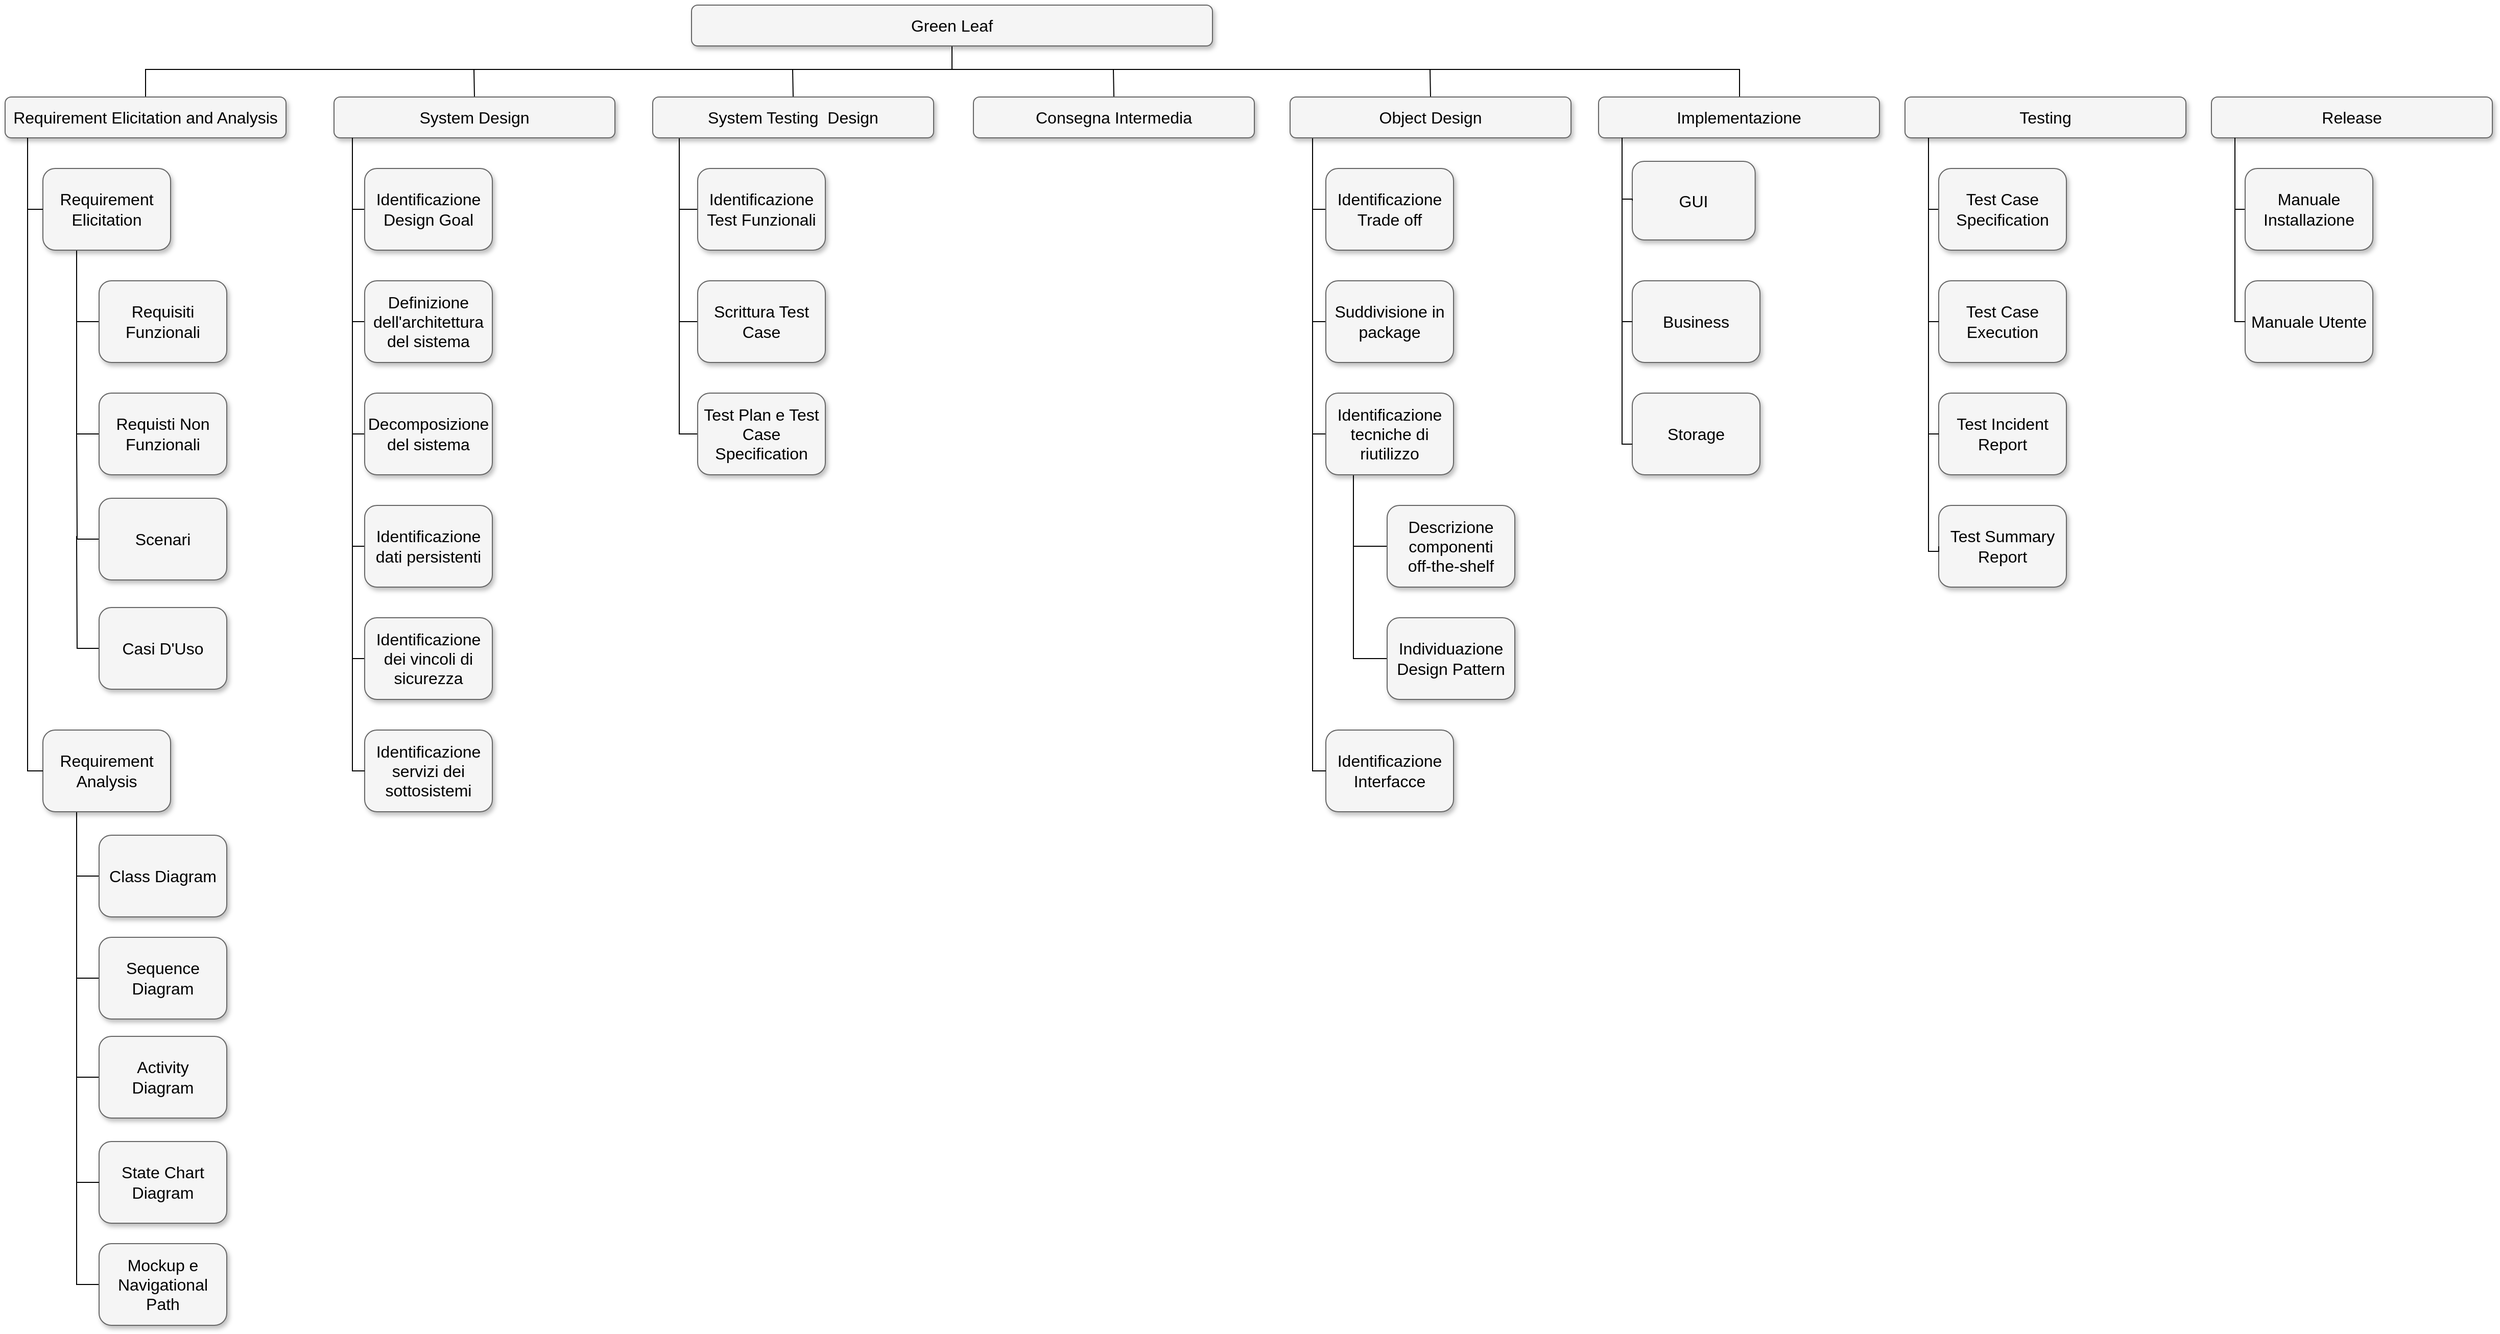 <mxfile version="20.5.3" type="device" pages="2"><diagram name="Page-1" id="b98fa263-6416-c6ec-5b7d-78bf54ef71d0"><mxGraphModel dx="1597" dy="878" grid="1" gridSize="10" guides="1" tooltips="1" connect="1" arrows="1" fold="1" page="1" pageScale="1.5" pageWidth="1654" pageHeight="1169" background="#ffffff" math="0" shadow="0"><root><mxCell id="0" style=";html=1;"/><mxCell id="1" style=";html=1;" parent="0"/><mxCell id="QLeLLPufpNtnHvHfmXkB-13" style="edgeStyle=orthogonalEdgeStyle;rounded=0;orthogonalLoop=1;jettySize=auto;html=1;exitX=0.5;exitY=1;exitDx=0;exitDy=0;endArrow=none;endFill=0;" parent="1" source="303ed1de8c2c98b4-4" target="303ed1de8c2c98b4-8" edge="1"><mxGeometry relative="1" as="geometry"><Array as="points"><mxPoint x="947" y="273"/><mxPoint x="1718" y="273"/></Array></mxGeometry></mxCell><mxCell id="QLeLLPufpNtnHvHfmXkB-15" style="edgeStyle=orthogonalEdgeStyle;rounded=0;orthogonalLoop=1;jettySize=auto;html=1;exitX=0.5;exitY=1;exitDx=0;exitDy=0;entryX=0.5;entryY=0;entryDx=0;entryDy=0;endArrow=none;endFill=0;" parent="1" source="303ed1de8c2c98b4-4" target="303ed1de8c2c98b4-7" edge="1"><mxGeometry relative="1" as="geometry"><Array as="points"><mxPoint x="947" y="273"/><mxPoint x="158" y="273"/></Array></mxGeometry></mxCell><mxCell id="303ed1de8c2c98b4-4" value="Green Leaf" style="whiteSpace=wrap;html=1;rounded=1;shadow=1;strokeWidth=1;fontSize=16;align=center;fillColor=#f5f5f5;strokeColor=#666666;" parent="1" vertex="1"><mxGeometry x="692" y="210" width="510" height="40" as="geometry"/></mxCell><mxCell id="KwDoxbNSl7BmqgGzG9u1-25" style="edgeStyle=orthogonalEdgeStyle;rounded=0;orthogonalLoop=1;jettySize=auto;html=1;exitX=0.5;exitY=0;exitDx=0;exitDy=0;endArrow=none;endFill=0;" parent="1" source="303ed1de8c2c98b4-5" edge="1"><mxGeometry relative="1" as="geometry"><mxPoint x="479" y="273" as="targetPoint"/></mxGeometry></mxCell><mxCell id="303ed1de8c2c98b4-5" value="System Design" style="whiteSpace=wrap;html=1;rounded=1;shadow=1;strokeWidth=1;fontSize=16;align=center;fillColor=#f5f5f5;strokeColor=#666666;" parent="1" vertex="1"><mxGeometry x="342" y="300" width="275" height="40" as="geometry"/></mxCell><mxCell id="KwDoxbNSl7BmqgGzG9u1-32" style="edgeStyle=orthogonalEdgeStyle;rounded=0;orthogonalLoop=1;jettySize=auto;html=1;exitX=0.5;exitY=0;exitDx=0;exitDy=0;endArrow=none;endFill=0;" parent="1" source="303ed1de8c2c98b4-6" edge="1"><mxGeometry relative="1" as="geometry"><mxPoint x="1415" y="273" as="targetPoint"/></mxGeometry></mxCell><mxCell id="303ed1de8c2c98b4-7" value="Requirement Elicitation and Analysis" style="whiteSpace=wrap;html=1;rounded=1;shadow=1;strokeWidth=1;fontSize=16;align=center;fillColor=#f5f5f5;strokeColor=#666666;" parent="1" vertex="1"><mxGeometry x="20" y="300" width="275" height="40" as="geometry"/></mxCell><mxCell id="303ed1de8c2c98b4-8" value="Implementazione" style="whiteSpace=wrap;html=1;rounded=1;shadow=1;strokeWidth=1;fontSize=16;align=center;fillColor=#f5f5f5;strokeColor=#666666;" parent="1" vertex="1"><mxGeometry x="1580" y="300" width="275" height="40" as="geometry"/></mxCell><mxCell id="303ed1de8c2c98b4-9" value="Testing" style="whiteSpace=wrap;html=1;rounded=1;shadow=1;strokeWidth=1;fontSize=16;align=center;fillColor=#f5f5f5;strokeColor=#666666;" parent="1" vertex="1"><mxGeometry x="1880" y="300" width="275" height="40" as="geometry"/></mxCell><mxCell id="ctWxwHYvUhG39G6u4QSS-8" style="edgeStyle=orthogonalEdgeStyle;rounded=0;orthogonalLoop=1;jettySize=auto;html=1;exitX=0.25;exitY=1;exitDx=0;exitDy=0;entryX=0;entryY=0.5;entryDx=0;entryDy=0;endArrow=none;endFill=0;" parent="1" source="303ed1de8c2c98b4-15" target="303ed1de8c2c98b4-69" edge="1"><mxGeometry relative="1" as="geometry"><Array as="points"><mxPoint x="90" y="450"/><mxPoint x="90" y="630"/></Array></mxGeometry></mxCell><mxCell id="303ed1de8c2c98b4-15" value="Requirement&lt;br&gt;Elicitation" style="whiteSpace=wrap;html=1;rounded=1;shadow=1;strokeWidth=1;fontSize=16;align=center;fillColor=#f5f5f5;strokeColor=#666666;" parent="1" vertex="1"><mxGeometry x="57" y="370" width="125" height="80" as="geometry"/></mxCell><mxCell id="303ed1de8c2c98b4-69" value="Requisti Non Funzionali" style="whiteSpace=wrap;html=1;rounded=1;shadow=1;strokeWidth=1;fontSize=16;align=center;fillColor=#f5f5f5;strokeColor=#666666;" parent="1" vertex="1"><mxGeometry x="112" y="590" width="125" height="80" as="geometry"/></mxCell><mxCell id="KwDoxbNSl7BmqgGzG9u1-44" style="edgeStyle=orthogonalEdgeStyle;rounded=0;orthogonalLoop=1;jettySize=auto;html=1;exitX=0;exitY=0.5;exitDx=0;exitDy=0;endArrow=none;endFill=0;" parent="1" source="303ed1de8c2c98b4-70" edge="1"><mxGeometry relative="1" as="geometry"><mxPoint x="90" y="520" as="targetPoint"/></mxGeometry></mxCell><mxCell id="303ed1de8c2c98b4-70" value="Requisiti Funzionali" style="whiteSpace=wrap;html=1;rounded=1;shadow=1;strokeWidth=1;fontSize=16;align=center;fillColor=#f5f5f5;strokeColor=#666666;" parent="1" vertex="1"><mxGeometry x="112" y="480" width="125" height="80" as="geometry"/></mxCell><mxCell id="303ed1de8c2c98b4-99" style="edgeStyle=orthogonalEdgeStyle;html=1;startSize=6;endFill=0;endSize=6;strokeWidth=1;fontSize=16;rounded=0;endArrow=none;entryX=0;entryY=0.5;entryDx=0;entryDy=0;" parent="1" source="303ed1de8c2c98b4-7" target="303ed1de8c2c98b4-15" edge="1"><mxGeometry relative="1" as="geometry"><Array as="points"><mxPoint x="42" y="410"/></Array></mxGeometry></mxCell><mxCell id="ctWxwHYvUhG39G6u4QSS-23" style="edgeStyle=orthogonalEdgeStyle;rounded=0;orthogonalLoop=1;jettySize=auto;html=1;exitX=0.25;exitY=1;exitDx=0;exitDy=0;entryX=0;entryY=0.5;entryDx=0;entryDy=0;endArrow=none;endFill=0;" parent="1" source="ctWxwHYvUhG39G6u4QSS-10" target="ctWxwHYvUhG39G6u4QSS-22" edge="1"><mxGeometry relative="1" as="geometry"><Array as="points"><mxPoint x="90" y="1000"/><mxPoint x="90" y="1463"/></Array></mxGeometry></mxCell><mxCell id="ctWxwHYvUhG39G6u4QSS-10" value="Requirement&lt;br&gt;Analysis" style="whiteSpace=wrap;html=1;rounded=1;shadow=1;strokeWidth=1;fontSize=16;align=center;fillColor=#f5f5f5;strokeColor=#666666;" parent="1" vertex="1"><mxGeometry x="57" y="920" width="125" height="80" as="geometry"/></mxCell><mxCell id="ctWxwHYvUhG39G6u4QSS-11" style="edgeStyle=orthogonalEdgeStyle;html=1;startSize=6;endFill=0;endSize=6;strokeWidth=1;fontSize=16;rounded=0;endArrow=none;entryX=0;entryY=0.5;entryDx=0;entryDy=0;exitX=0.08;exitY=1.006;exitDx=0;exitDy=0;exitPerimeter=0;" parent="1" source="303ed1de8c2c98b4-7" target="ctWxwHYvUhG39G6u4QSS-10" edge="1"><mxGeometry relative="1" as="geometry"><Array as="points"><mxPoint x="42" y="960"/></Array><mxPoint x="32.0" y="430" as="sourcePoint"/><mxPoint x="47.0" y="500" as="targetPoint"/></mxGeometry></mxCell><mxCell id="1eCNtxdxoVtWDYe-QChT-2" style="edgeStyle=orthogonalEdgeStyle;rounded=0;orthogonalLoop=1;jettySize=auto;html=1;exitX=0;exitY=0.5;exitDx=0;exitDy=0;endArrow=none;endFill=0;" parent="1" source="ctWxwHYvUhG39G6u4QSS-12" edge="1"><mxGeometry relative="1" as="geometry"><mxPoint x="90" y="730" as="targetPoint"/></mxGeometry></mxCell><mxCell id="ctWxwHYvUhG39G6u4QSS-12" value="Casi D'Uso" style="whiteSpace=wrap;html=1;rounded=1;shadow=1;strokeWidth=1;fontSize=16;align=center;fillColor=#f5f5f5;strokeColor=#666666;" parent="1" vertex="1"><mxGeometry x="112" y="800" width="125" height="80" as="geometry"/></mxCell><mxCell id="1eCNtxdxoVtWDYe-QChT-1" style="edgeStyle=orthogonalEdgeStyle;rounded=0;orthogonalLoop=1;jettySize=auto;html=1;exitX=0;exitY=0.5;exitDx=0;exitDy=0;endArrow=none;endFill=0;" parent="1" source="ctWxwHYvUhG39G6u4QSS-13" edge="1"><mxGeometry relative="1" as="geometry"><mxPoint x="90" y="630" as="targetPoint"/></mxGeometry></mxCell><mxCell id="ctWxwHYvUhG39G6u4QSS-13" value="Scenari" style="whiteSpace=wrap;html=1;rounded=1;shadow=1;strokeWidth=1;fontSize=16;align=center;fillColor=#f5f5f5;strokeColor=#666666;" parent="1" vertex="1"><mxGeometry x="112" y="693" width="125" height="80" as="geometry"/></mxCell><mxCell id="KwDoxbNSl7BmqgGzG9u1-39" style="edgeStyle=orthogonalEdgeStyle;rounded=0;orthogonalLoop=1;jettySize=auto;html=1;exitX=0;exitY=0.5;exitDx=0;exitDy=0;endArrow=none;endFill=0;" parent="1" source="ctWxwHYvUhG39G6u4QSS-14" edge="1"><mxGeometry relative="1" as="geometry"><mxPoint x="90" y="1163" as="targetPoint"/></mxGeometry></mxCell><mxCell id="ctWxwHYvUhG39G6u4QSS-14" value="Sequence Diagram" style="whiteSpace=wrap;html=1;rounded=1;shadow=1;strokeWidth=1;fontSize=16;align=center;fillColor=#f5f5f5;strokeColor=#666666;" parent="1" vertex="1"><mxGeometry x="112" y="1123" width="125" height="80" as="geometry"/></mxCell><mxCell id="KwDoxbNSl7BmqgGzG9u1-37" style="edgeStyle=orthogonalEdgeStyle;rounded=0;orthogonalLoop=1;jettySize=auto;html=1;exitX=0;exitY=0.5;exitDx=0;exitDy=0;endArrow=none;endFill=0;" parent="1" source="ctWxwHYvUhG39G6u4QSS-15" edge="1"><mxGeometry relative="1" as="geometry"><mxPoint x="90" y="1063" as="targetPoint"/></mxGeometry></mxCell><mxCell id="ctWxwHYvUhG39G6u4QSS-15" value="Class Diagram" style="whiteSpace=wrap;html=1;rounded=1;shadow=1;strokeWidth=1;fontSize=16;align=center;fillColor=#f5f5f5;strokeColor=#666666;" parent="1" vertex="1"><mxGeometry x="112" y="1023" width="125" height="80" as="geometry"/></mxCell><mxCell id="ctWxwHYvUhG39G6u4QSS-20" value="State Chart Diagram" style="whiteSpace=wrap;html=1;rounded=1;shadow=1;strokeWidth=1;fontSize=16;align=center;fillColor=#f5f5f5;strokeColor=#666666;" parent="1" vertex="1"><mxGeometry x="112" y="1323" width="125" height="80" as="geometry"/></mxCell><mxCell id="ctWxwHYvUhG39G6u4QSS-22" value="Mockup e Navigational Path" style="whiteSpace=wrap;html=1;rounded=1;shadow=1;strokeWidth=1;fontSize=16;align=center;fillColor=#f5f5f5;strokeColor=#666666;" parent="1" vertex="1"><mxGeometry x="112" y="1423" width="125" height="80" as="geometry"/></mxCell><mxCell id="KwDoxbNSl7BmqgGzG9u1-68" style="edgeStyle=orthogonalEdgeStyle;rounded=0;orthogonalLoop=1;jettySize=auto;html=1;exitX=0;exitY=0.5;exitDx=0;exitDy=0;endArrow=none;endFill=0;" parent="1" source="ctWxwHYvUhG39G6u4QSS-29" edge="1"><mxGeometry relative="1" as="geometry"><mxPoint x="360" y="410" as="targetPoint"/></mxGeometry></mxCell><mxCell id="ctWxwHYvUhG39G6u4QSS-29" value="Identificazione Design Goal" style="whiteSpace=wrap;html=1;rounded=1;shadow=1;strokeWidth=1;fontSize=16;align=center;fillColor=#f5f5f5;strokeColor=#666666;" parent="1" vertex="1"><mxGeometry x="372" y="370" width="125" height="80" as="geometry"/></mxCell><mxCell id="KwDoxbNSl7BmqgGzG9u1-70" style="edgeStyle=orthogonalEdgeStyle;rounded=0;orthogonalLoop=1;jettySize=auto;html=1;exitX=0;exitY=0.5;exitDx=0;exitDy=0;endArrow=none;endFill=0;" parent="1" source="ctWxwHYvUhG39G6u4QSS-30" edge="1"><mxGeometry relative="1" as="geometry"><mxPoint x="360" y="520" as="targetPoint"/></mxGeometry></mxCell><mxCell id="ctWxwHYvUhG39G6u4QSS-30" value="Definizione dell'architettura del sistema" style="whiteSpace=wrap;html=1;rounded=1;shadow=1;strokeWidth=1;fontSize=16;align=center;fillColor=#f5f5f5;strokeColor=#666666;" parent="1" vertex="1"><mxGeometry x="372" y="480" width="125" height="80" as="geometry"/></mxCell><mxCell id="KwDoxbNSl7BmqgGzG9u1-72" style="edgeStyle=orthogonalEdgeStyle;rounded=0;orthogonalLoop=1;jettySize=auto;html=1;exitX=0;exitY=0.5;exitDx=0;exitDy=0;endArrow=none;endFill=0;" parent="1" source="ctWxwHYvUhG39G6u4QSS-31" edge="1"><mxGeometry relative="1" as="geometry"><mxPoint x="360" y="630" as="targetPoint"/></mxGeometry></mxCell><mxCell id="ctWxwHYvUhG39G6u4QSS-31" value="Decomposizione del sistema" style="whiteSpace=wrap;html=1;rounded=1;shadow=1;strokeWidth=1;fontSize=16;align=center;fillColor=#f5f5f5;strokeColor=#666666;" parent="1" vertex="1"><mxGeometry x="372" y="590" width="125" height="80" as="geometry"/></mxCell><mxCell id="KwDoxbNSl7BmqgGzG9u1-74" style="edgeStyle=orthogonalEdgeStyle;rounded=0;orthogonalLoop=1;jettySize=auto;html=1;exitX=0;exitY=0.5;exitDx=0;exitDy=0;endArrow=none;endFill=0;" parent="1" source="ctWxwHYvUhG39G6u4QSS-32" edge="1"><mxGeometry relative="1" as="geometry"><mxPoint x="360" y="740" as="targetPoint"/></mxGeometry></mxCell><mxCell id="ctWxwHYvUhG39G6u4QSS-32" value="Identificazione dati persistenti" style="whiteSpace=wrap;html=1;rounded=1;shadow=1;strokeWidth=1;fontSize=16;align=center;fillColor=#f5f5f5;strokeColor=#666666;" parent="1" vertex="1"><mxGeometry x="372" y="700" width="125" height="80" as="geometry"/></mxCell><mxCell id="KwDoxbNSl7BmqgGzG9u1-78" style="edgeStyle=orthogonalEdgeStyle;rounded=0;orthogonalLoop=1;jettySize=auto;html=1;exitX=0;exitY=0.5;exitDx=0;exitDy=0;endArrow=none;endFill=0;" parent="1" source="ctWxwHYvUhG39G6u4QSS-33" edge="1"><mxGeometry relative="1" as="geometry"><mxPoint x="360" y="850" as="targetPoint"/></mxGeometry></mxCell><mxCell id="ctWxwHYvUhG39G6u4QSS-33" value="Identificazione dei vincoli di sicurezza" style="whiteSpace=wrap;html=1;rounded=1;shadow=1;strokeWidth=1;fontSize=16;align=center;fillColor=#f5f5f5;strokeColor=#666666;" parent="1" vertex="1"><mxGeometry x="372" y="810" width="125" height="80" as="geometry"/></mxCell><mxCell id="ctWxwHYvUhG39G6u4QSS-34" value="Identificazione servizi dei sottosistemi" style="whiteSpace=wrap;html=1;rounded=1;shadow=1;strokeWidth=1;fontSize=16;align=center;fillColor=#f5f5f5;strokeColor=#666666;" parent="1" vertex="1"><mxGeometry x="372" y="920" width="125" height="80" as="geometry"/></mxCell><mxCell id="ctWxwHYvUhG39G6u4QSS-42" style="edgeStyle=orthogonalEdgeStyle;html=1;startSize=6;endFill=0;endSize=6;strokeWidth=1;fontSize=16;rounded=0;endArrow=none;entryX=0;entryY=0.5;entryDx=0;entryDy=0;" parent="1" source="303ed1de8c2c98b4-5" target="ctWxwHYvUhG39G6u4QSS-34" edge="1"><mxGeometry relative="1" as="geometry"><Array as="points"><mxPoint x="360" y="960"/></Array><mxPoint x="361.999" y="350" as="sourcePoint"/><mxPoint x="372" y="860" as="targetPoint"/></mxGeometry></mxCell><mxCell id="KwDoxbNSl7BmqgGzG9u1-56" style="edgeStyle=orthogonalEdgeStyle;rounded=0;orthogonalLoop=1;jettySize=auto;html=1;exitX=0;exitY=0.5;exitDx=0;exitDy=0;endArrow=none;endFill=0;" parent="1" source="ctWxwHYvUhG39G6u4QSS-44" edge="1"><mxGeometry relative="1" as="geometry"><mxPoint x="1300" y="410" as="targetPoint"/></mxGeometry></mxCell><mxCell id="ctWxwHYvUhG39G6u4QSS-44" value="Identificazione Trade off" style="whiteSpace=wrap;html=1;rounded=1;shadow=1;strokeWidth=1;fontSize=16;align=center;fillColor=#f5f5f5;strokeColor=#666666;" parent="1" vertex="1"><mxGeometry x="1313" y="370" width="125" height="80" as="geometry"/></mxCell><mxCell id="KwDoxbNSl7BmqgGzG9u1-58" style="edgeStyle=orthogonalEdgeStyle;rounded=0;orthogonalLoop=1;jettySize=auto;html=1;exitX=0;exitY=0.5;exitDx=0;exitDy=0;endArrow=none;endFill=0;" parent="1" source="ctWxwHYvUhG39G6u4QSS-45" edge="1"><mxGeometry relative="1" as="geometry"><mxPoint x="1300" y="520" as="targetPoint"/></mxGeometry></mxCell><mxCell id="ctWxwHYvUhG39G6u4QSS-45" value="Suddivisione in package" style="whiteSpace=wrap;html=1;rounded=1;shadow=1;strokeWidth=1;fontSize=16;align=center;fillColor=#f5f5f5;strokeColor=#666666;" parent="1" vertex="1"><mxGeometry x="1313" y="480" width="125" height="80" as="geometry"/></mxCell><mxCell id="ctWxwHYvUhG39G6u4QSS-56" style="edgeStyle=orthogonalEdgeStyle;rounded=0;orthogonalLoop=1;jettySize=auto;html=1;exitX=0.25;exitY=1;exitDx=0;exitDy=0;entryX=0;entryY=0.5;entryDx=0;entryDy=0;endArrow=none;endFill=0;" parent="1" source="ctWxwHYvUhG39G6u4QSS-46" target="ctWxwHYvUhG39G6u4QSS-48" edge="1"><mxGeometry relative="1" as="geometry"><Array as="points"><mxPoint x="1340" y="670"/><mxPoint x="1340" y="850"/></Array></mxGeometry></mxCell><mxCell id="KwDoxbNSl7BmqgGzG9u1-60" style="edgeStyle=orthogonalEdgeStyle;rounded=0;orthogonalLoop=1;jettySize=auto;html=1;exitX=0;exitY=0.5;exitDx=0;exitDy=0;endArrow=none;endFill=0;" parent="1" source="ctWxwHYvUhG39G6u4QSS-46" edge="1"><mxGeometry relative="1" as="geometry"><mxPoint x="1300" y="630" as="targetPoint"/></mxGeometry></mxCell><mxCell id="ctWxwHYvUhG39G6u4QSS-46" value="Identificazione tecniche di riutilizzo" style="whiteSpace=wrap;html=1;rounded=1;shadow=1;strokeWidth=1;fontSize=16;align=center;fillColor=#f5f5f5;strokeColor=#666666;" parent="1" vertex="1"><mxGeometry x="1313" y="590" width="125" height="80" as="geometry"/></mxCell><mxCell id="KwDoxbNSl7BmqgGzG9u1-54" style="edgeStyle=orthogonalEdgeStyle;rounded=0;orthogonalLoop=1;jettySize=auto;html=1;exitX=0;exitY=0.5;exitDx=0;exitDy=0;endArrow=none;endFill=0;" parent="1" source="ctWxwHYvUhG39G6u4QSS-47" edge="1"><mxGeometry relative="1" as="geometry"><mxPoint x="1340" y="740" as="targetPoint"/></mxGeometry></mxCell><mxCell id="ctWxwHYvUhG39G6u4QSS-47" value="Descrizione componenti &lt;br&gt;off-the-shelf" style="whiteSpace=wrap;html=1;rounded=1;shadow=1;strokeWidth=1;fontSize=16;align=center;fillColor=#f5f5f5;strokeColor=#666666;" parent="1" vertex="1"><mxGeometry x="1373" y="700" width="125" height="80" as="geometry"/></mxCell><mxCell id="ctWxwHYvUhG39G6u4QSS-48" value="Individuazione Design Pattern" style="whiteSpace=wrap;html=1;rounded=1;shadow=1;strokeWidth=1;fontSize=16;align=center;fillColor=#f5f5f5;strokeColor=#666666;" parent="1" vertex="1"><mxGeometry x="1373" y="810" width="125" height="80" as="geometry"/></mxCell><mxCell id="ctWxwHYvUhG39G6u4QSS-49" value="Identificazione Interfacce" style="whiteSpace=wrap;html=1;rounded=1;shadow=1;strokeWidth=1;fontSize=16;align=center;fillColor=#f5f5f5;strokeColor=#666666;" parent="1" vertex="1"><mxGeometry x="1313" y="920" width="125" height="80" as="geometry"/></mxCell><mxCell id="ctWxwHYvUhG39G6u4QSS-54" style="edgeStyle=orthogonalEdgeStyle;html=1;startSize=6;endFill=0;endSize=6;strokeWidth=1;fontSize=16;rounded=0;endArrow=none;entryX=0;entryY=0.5;entryDx=0;entryDy=0;" parent="1" target="ctWxwHYvUhG39G6u4QSS-49" edge="1"><mxGeometry relative="1" as="geometry"><Array as="points"><mxPoint x="1300" y="960"/></Array><mxPoint x="1300" y="340" as="sourcePoint"/><mxPoint x="1313" y="860" as="targetPoint"/></mxGeometry></mxCell><mxCell id="ctWxwHYvUhG39G6u4QSS-63" value="GUI" style="whiteSpace=wrap;html=1;rounded=1;shadow=1;strokeWidth=1;fontSize=16;align=center;fillColor=#f5f5f5;strokeColor=#666666;" parent="1" vertex="1"><mxGeometry x="1613" y="363" width="120.31" height="77" as="geometry"/></mxCell><mxCell id="ctWxwHYvUhG39G6u4QSS-66" value="Business" style="whiteSpace=wrap;html=1;rounded=1;shadow=1;strokeWidth=1;fontSize=16;align=center;fillColor=#f5f5f5;strokeColor=#666666;" parent="1" vertex="1"><mxGeometry x="1613" y="480" width="125" height="80" as="geometry"/></mxCell><mxCell id="ctWxwHYvUhG39G6u4QSS-68" style="edgeStyle=orthogonalEdgeStyle;html=1;startSize=6;endFill=0;endSize=6;strokeWidth=1;fontSize=16;rounded=0;endArrow=none;entryX=0;entryY=0.5;entryDx=0;entryDy=0;" parent="1" target="ctWxwHYvUhG39G6u4QSS-63" edge="1"><mxGeometry relative="1" as="geometry"><Array as="points"><mxPoint x="1603" y="400"/></Array><mxPoint x="1602.999" y="340" as="sourcePoint"/><mxPoint x="1613" y="520" as="targetPoint"/></mxGeometry></mxCell><mxCell id="ctWxwHYvUhG39G6u4QSS-73" style="edgeStyle=orthogonalEdgeStyle;html=1;startSize=6;endFill=0;endSize=6;strokeWidth=1;fontSize=16;rounded=0;endArrow=none;entryX=0;entryY=0.5;entryDx=0;entryDy=0;" parent="1" target="ctWxwHYvUhG39G6u4QSS-74" edge="1"><mxGeometry relative="1" as="geometry"><Array as="points"><mxPoint x="1903" y="410"/></Array><mxPoint x="1902.999" y="340" as="sourcePoint"/><mxPoint x="1917.94" y="410" as="targetPoint"/></mxGeometry></mxCell><mxCell id="ctWxwHYvUhG39G6u4QSS-74" value="Test Case Specification" style="whiteSpace=wrap;html=1;rounded=1;shadow=1;strokeWidth=1;fontSize=16;align=center;fillColor=#f5f5f5;strokeColor=#666666;" parent="1" vertex="1"><mxGeometry x="1913" y="370" width="125" height="80" as="geometry"/></mxCell><mxCell id="ctWxwHYvUhG39G6u4QSS-75" value="Test Case Execution" style="whiteSpace=wrap;html=1;rounded=1;shadow=1;strokeWidth=1;fontSize=16;align=center;fillColor=#f5f5f5;strokeColor=#666666;" parent="1" vertex="1"><mxGeometry x="1913" y="480" width="125" height="80" as="geometry"/></mxCell><mxCell id="ctWxwHYvUhG39G6u4QSS-76" value="Test Incident Report" style="whiteSpace=wrap;html=1;rounded=1;shadow=1;strokeWidth=1;fontSize=16;align=center;fillColor=#f5f5f5;strokeColor=#666666;" parent="1" vertex="1"><mxGeometry x="1913" y="590" width="125" height="80" as="geometry"/></mxCell><mxCell id="ctWxwHYvUhG39G6u4QSS-77" style="edgeStyle=orthogonalEdgeStyle;html=1;startSize=6;endFill=0;endSize=6;strokeWidth=1;fontSize=16;rounded=0;endArrow=none;entryX=0;entryY=0.5;entryDx=0;entryDy=0;" parent="1" target="ctWxwHYvUhG39G6u4QSS-75" edge="1"><mxGeometry relative="1" as="geometry"><Array as="points"><mxPoint x="1903" y="520"/></Array><mxPoint x="1902.999" y="340" as="sourcePoint"/><mxPoint x="1913" y="410" as="targetPoint"/></mxGeometry></mxCell><mxCell id="ctWxwHYvUhG39G6u4QSS-78" style="edgeStyle=orthogonalEdgeStyle;html=1;startSize=6;endFill=0;endSize=6;strokeWidth=1;fontSize=16;rounded=0;endArrow=none;entryX=0;entryY=0.5;entryDx=0;entryDy=0;" parent="1" target="ctWxwHYvUhG39G6u4QSS-76" edge="1"><mxGeometry relative="1" as="geometry"><Array as="points"><mxPoint x="1903" y="630"/></Array><mxPoint x="1902.999" y="340" as="sourcePoint"/><mxPoint x="1913" y="520" as="targetPoint"/></mxGeometry></mxCell><mxCell id="aOxX0tB8OdXUSAvlvv5R-6" value="Storage" style="whiteSpace=wrap;html=1;rounded=1;shadow=1;strokeWidth=1;fontSize=16;align=center;fillColor=#f5f5f5;strokeColor=#666666;" parent="1" vertex="1"><mxGeometry x="1613" y="590" width="125" height="80" as="geometry"/></mxCell><mxCell id="QLeLLPufpNtnHvHfmXkB-1" value="Test Summary Report" style="whiteSpace=wrap;html=1;rounded=1;shadow=1;strokeWidth=1;fontSize=16;align=center;fillColor=#f5f5f5;strokeColor=#666666;" parent="1" vertex="1"><mxGeometry x="1913" y="700" width="125" height="80" as="geometry"/></mxCell><mxCell id="QLeLLPufpNtnHvHfmXkB-2" style="edgeStyle=orthogonalEdgeStyle;html=1;startSize=6;endFill=0;endSize=6;strokeWidth=1;fontSize=16;rounded=0;endArrow=none;entryX=0;entryY=0.5;entryDx=0;entryDy=0;" parent="1" target="QLeLLPufpNtnHvHfmXkB-1" edge="1"><mxGeometry relative="1" as="geometry"><Array as="points"><mxPoint x="1903" y="745"/></Array><mxPoint x="1902.999" y="455" as="sourcePoint"/><mxPoint x="1913" y="635" as="targetPoint"/></mxGeometry></mxCell><mxCell id="QLeLLPufpNtnHvHfmXkB-5" value="Release" style="whiteSpace=wrap;html=1;rounded=1;shadow=1;strokeWidth=1;fontSize=16;align=center;fillColor=#f5f5f5;strokeColor=#666666;" parent="1" vertex="1"><mxGeometry x="2180" y="300" width="275" height="40" as="geometry"/></mxCell><mxCell id="QLeLLPufpNtnHvHfmXkB-8" style="edgeStyle=orthogonalEdgeStyle;html=1;startSize=6;endFill=0;endSize=6;strokeWidth=1;fontSize=16;rounded=0;endArrow=none;entryX=0;entryY=0.5;entryDx=0;entryDy=0;" parent="1" target="QLeLLPufpNtnHvHfmXkB-9" edge="1"><mxGeometry relative="1" as="geometry"><Array as="points"><mxPoint x="2203" y="410"/></Array><mxPoint x="2202.999" y="340" as="sourcePoint"/><mxPoint x="2217.94" y="410" as="targetPoint"/></mxGeometry></mxCell><mxCell id="QLeLLPufpNtnHvHfmXkB-9" value="Manuale Installazione" style="whiteSpace=wrap;html=1;rounded=1;shadow=1;strokeWidth=1;fontSize=16;align=center;fillColor=#f5f5f5;strokeColor=#666666;" parent="1" vertex="1"><mxGeometry x="2213" y="370" width="125" height="80" as="geometry"/></mxCell><mxCell id="QLeLLPufpNtnHvHfmXkB-10" value="Manuale Utente" style="whiteSpace=wrap;html=1;rounded=1;shadow=1;strokeWidth=1;fontSize=16;align=center;fillColor=#f5f5f5;strokeColor=#666666;" parent="1" vertex="1"><mxGeometry x="2213" y="480" width="125" height="80" as="geometry"/></mxCell><mxCell id="QLeLLPufpNtnHvHfmXkB-11" style="edgeStyle=orthogonalEdgeStyle;html=1;startSize=6;endFill=0;endSize=6;strokeWidth=1;fontSize=16;rounded=0;endArrow=none;entryX=0;entryY=0.5;entryDx=0;entryDy=0;" parent="1" target="QLeLLPufpNtnHvHfmXkB-10" edge="1"><mxGeometry relative="1" as="geometry"><Array as="points"><mxPoint x="2203" y="520"/></Array><mxPoint x="2202.999" y="340" as="sourcePoint"/><mxPoint x="2213" y="410" as="targetPoint"/></mxGeometry></mxCell><mxCell id="KwDoxbNSl7BmqgGzG9u1-41" style="edgeStyle=orthogonalEdgeStyle;rounded=0;orthogonalLoop=1;jettySize=auto;html=1;exitX=0;exitY=0.5;exitDx=0;exitDy=0;endArrow=none;endFill=0;" parent="1" source="KwDoxbNSl7BmqgGzG9u1-5" edge="1"><mxGeometry relative="1" as="geometry"><mxPoint x="90" y="1260" as="targetPoint"/></mxGeometry></mxCell><mxCell id="KwDoxbNSl7BmqgGzG9u1-5" value="Activity&lt;br&gt;Diagram" style="whiteSpace=wrap;html=1;rounded=1;shadow=1;strokeWidth=1;fontSize=16;align=center;fillColor=#f5f5f5;strokeColor=#666666;" parent="1" vertex="1"><mxGeometry x="112" y="1220" width="125" height="80" as="geometry"/></mxCell><mxCell id="KwDoxbNSl7BmqgGzG9u1-17" style="edgeStyle=orthogonalEdgeStyle;rounded=0;orthogonalLoop=1;jettySize=auto;html=1;exitX=0.25;exitY=1;exitDx=0;exitDy=0;endArrow=none;endFill=0;entryX=0;entryY=0.5;entryDx=0;entryDy=0;" parent="1" source="KwDoxbNSl7BmqgGzG9u1-10" target="KwDoxbNSl7BmqgGzG9u1-15" edge="1"><mxGeometry relative="1" as="geometry"><mxPoint x="722.526" y="733" as="targetPoint"/><Array as="points"><mxPoint x="680" y="340"/><mxPoint x="680" y="630"/></Array></mxGeometry></mxCell><mxCell id="KwDoxbNSl7BmqgGzG9u1-28" style="edgeStyle=orthogonalEdgeStyle;rounded=0;orthogonalLoop=1;jettySize=auto;html=1;exitX=0.5;exitY=0;exitDx=0;exitDy=0;endArrow=none;endFill=0;" parent="1" source="KwDoxbNSl7BmqgGzG9u1-10" edge="1"><mxGeometry relative="1" as="geometry"><mxPoint x="791" y="273" as="targetPoint"/></mxGeometry></mxCell><mxCell id="KwDoxbNSl7BmqgGzG9u1-10" value="System Testing&amp;nbsp; Design" style="whiteSpace=wrap;html=1;rounded=1;shadow=1;strokeWidth=1;fontSize=16;align=center;fillColor=#f5f5f5;strokeColor=#666666;" parent="1" vertex="1"><mxGeometry x="654" y="300" width="275" height="40" as="geometry"/></mxCell><mxCell id="KwDoxbNSl7BmqgGzG9u1-30" style="edgeStyle=orthogonalEdgeStyle;rounded=0;orthogonalLoop=1;jettySize=auto;html=1;exitX=0.5;exitY=0;exitDx=0;exitDy=0;endArrow=none;endFill=0;" parent="1" source="KwDoxbNSl7BmqgGzG9u1-11" edge="1"><mxGeometry relative="1" as="geometry"><mxPoint x="1105" y="273" as="targetPoint"/></mxGeometry></mxCell><mxCell id="KwDoxbNSl7BmqgGzG9u1-11" value="Consegna Intermedia" style="whiteSpace=wrap;html=1;rounded=1;shadow=1;strokeWidth=1;fontSize=16;align=center;fillColor=#f5f5f5;strokeColor=#666666;" parent="1" vertex="1"><mxGeometry x="968" y="300" width="275" height="40" as="geometry"/></mxCell><mxCell id="KwDoxbNSl7BmqgGzG9u1-48" style="edgeStyle=orthogonalEdgeStyle;rounded=0;orthogonalLoop=1;jettySize=auto;html=1;exitX=0;exitY=0.5;exitDx=0;exitDy=0;endArrow=none;endFill=0;" parent="1" source="KwDoxbNSl7BmqgGzG9u1-12" edge="1"><mxGeometry relative="1" as="geometry"><mxPoint x="680" y="410" as="targetPoint"/></mxGeometry></mxCell><mxCell id="KwDoxbNSl7BmqgGzG9u1-12" value="Identificazione Test Funzionali" style="whiteSpace=wrap;html=1;rounded=1;shadow=1;strokeWidth=1;fontSize=16;align=center;fillColor=#f5f5f5;strokeColor=#666666;" parent="1" vertex="1"><mxGeometry x="698" y="370" width="125" height="80" as="geometry"/></mxCell><mxCell id="KwDoxbNSl7BmqgGzG9u1-52" style="edgeStyle=orthogonalEdgeStyle;rounded=0;orthogonalLoop=1;jettySize=auto;html=1;exitX=0;exitY=0.5;exitDx=0;exitDy=0;endArrow=none;endFill=0;" parent="1" source="KwDoxbNSl7BmqgGzG9u1-13" edge="1"><mxGeometry relative="1" as="geometry"><mxPoint x="680" y="520" as="targetPoint"/></mxGeometry></mxCell><mxCell id="KwDoxbNSl7BmqgGzG9u1-13" value="Scrittura Test Case" style="whiteSpace=wrap;html=1;rounded=1;shadow=1;strokeWidth=1;fontSize=16;align=center;fillColor=#f5f5f5;strokeColor=#666666;" parent="1" vertex="1"><mxGeometry x="698" y="480" width="125" height="80" as="geometry"/></mxCell><mxCell id="KwDoxbNSl7BmqgGzG9u1-15" value="Test Plan e Test Case Specification" style="whiteSpace=wrap;html=1;rounded=1;shadow=1;strokeWidth=1;fontSize=16;align=center;fillColor=#f5f5f5;strokeColor=#666666;" parent="1" vertex="1"><mxGeometry x="698" y="590" width="125" height="80" as="geometry"/></mxCell><mxCell id="KwDoxbNSl7BmqgGzG9u1-42" value="" style="endArrow=none;html=1;rounded=0;exitX=0;exitY=0.5;exitDx=0;exitDy=0;" parent="1" source="ctWxwHYvUhG39G6u4QSS-20" edge="1"><mxGeometry width="50" height="50" relative="1" as="geometry"><mxPoint x="110" y="1360" as="sourcePoint"/><mxPoint x="90" y="1363" as="targetPoint"/></mxGeometry></mxCell><mxCell id="303ed1de8c2c98b4-6" value="Object Design" style="whiteSpace=wrap;html=1;rounded=1;shadow=1;strokeWidth=1;fontSize=16;align=center;fillColor=#f5f5f5;strokeColor=#666666;" parent="1" vertex="1"><mxGeometry x="1278" y="300" width="275" height="40" as="geometry"/></mxCell><mxCell id="QgzhYLOQ_coVEKYfHej1-2" value="" style="endArrow=none;html=1;rounded=0;exitX=0;exitY=0.5;exitDx=0;exitDy=0;" edge="1" parent="1" source="ctWxwHYvUhG39G6u4QSS-66"><mxGeometry width="50" height="50" relative="1" as="geometry"><mxPoint x="1616.0" y="520" as="sourcePoint"/><mxPoint x="1603" y="400" as="targetPoint"/><Array as="points"><mxPoint x="1603" y="520"/></Array></mxGeometry></mxCell><mxCell id="QgzhYLOQ_coVEKYfHej1-3" value="" style="endArrow=none;html=1;rounded=0;exitX=0;exitY=0.5;exitDx=0;exitDy=0;" edge="1" parent="1"><mxGeometry width="50" height="50" relative="1" as="geometry"><mxPoint x="1613.0" y="640" as="sourcePoint"/><mxPoint x="1603.0" y="520" as="targetPoint"/><Array as="points"><mxPoint x="1603" y="640"/></Array></mxGeometry></mxCell></root></mxGraphModel></diagram><diagram id="L3bxwOPfeiLFkVOaKaQH" name="Pagina-2"><mxGraphModel dx="1730" dy="952" grid="1" gridSize="10" guides="1" tooltips="1" connect="1" arrows="1" fold="1" page="1" pageScale="1" pageWidth="827" pageHeight="1169" math="0" shadow="0"><root><mxCell id="0"/><mxCell id="1" parent="0"/><mxCell id="XHO6X5UGvvl28tySbYtB-1" style="edgeStyle=orthogonalEdgeStyle;rounded=0;orthogonalLoop=1;jettySize=auto;html=1;exitX=0.5;exitY=1;exitDx=0;exitDy=0;endArrow=none;endFill=0;" parent="1" source="XHO6X5UGvvl28tySbYtB-3" target="XHO6X5UGvvl28tySbYtB-8" edge="1"><mxGeometry relative="1" as="geometry"><Array as="points"><mxPoint x="947" y="273"/><mxPoint x="1718" y="273"/></Array></mxGeometry></mxCell><mxCell id="XHO6X5UGvvl28tySbYtB-2" style="edgeStyle=orthogonalEdgeStyle;rounded=0;orthogonalLoop=1;jettySize=auto;html=1;exitX=0.5;exitY=1;exitDx=0;exitDy=0;entryX=0.5;entryY=0;entryDx=0;entryDy=0;endArrow=none;endFill=0;" parent="1" source="XHO6X5UGvvl28tySbYtB-3" target="XHO6X5UGvvl28tySbYtB-7" edge="1"><mxGeometry relative="1" as="geometry"><Array as="points"><mxPoint x="947" y="273"/><mxPoint x="158" y="273"/></Array></mxGeometry></mxCell><mxCell id="XHO6X5UGvvl28tySbYtB-3" value="Green Leaf" style="whiteSpace=wrap;html=1;rounded=1;shadow=1;strokeWidth=1;fontSize=16;align=center;fillColor=#f5f5f5;strokeColor=#666666;" parent="1" vertex="1"><mxGeometry x="692" y="210" width="510" height="40" as="geometry"/></mxCell><mxCell id="XHO6X5UGvvl28tySbYtB-4" style="edgeStyle=orthogonalEdgeStyle;rounded=0;orthogonalLoop=1;jettySize=auto;html=1;exitX=0.5;exitY=0;exitDx=0;exitDy=0;endArrow=none;endFill=0;" parent="1" source="XHO6X5UGvvl28tySbYtB-5" edge="1"><mxGeometry relative="1" as="geometry"><mxPoint x="479" y="273" as="targetPoint"/></mxGeometry></mxCell><mxCell id="XHO6X5UGvvl28tySbYtB-5" value="System Design" style="whiteSpace=wrap;html=1;rounded=1;shadow=1;strokeWidth=1;fontSize=16;align=center;fillColor=#f5f5f5;strokeColor=#666666;" parent="1" vertex="1"><mxGeometry x="342" y="300" width="275" height="40" as="geometry"/></mxCell><mxCell id="XHO6X5UGvvl28tySbYtB-6" style="edgeStyle=orthogonalEdgeStyle;rounded=0;orthogonalLoop=1;jettySize=auto;html=1;exitX=0.5;exitY=0;exitDx=0;exitDy=0;endArrow=none;endFill=0;" parent="1" source="XHO6X5UGvvl28tySbYtB-99" edge="1"><mxGeometry relative="1" as="geometry"><mxPoint x="1415" y="273" as="targetPoint"/></mxGeometry></mxCell><mxCell id="XHO6X5UGvvl28tySbYtB-7" value="Requirement Elicitation and Analysis" style="whiteSpace=wrap;html=1;rounded=1;shadow=1;strokeWidth=1;fontSize=16;align=center;fillColor=#f5f5f5;strokeColor=#666666;" parent="1" vertex="1"><mxGeometry x="20" y="300" width="275" height="40" as="geometry"/></mxCell><mxCell id="XHO6X5UGvvl28tySbYtB-8" value="Implementazione" style="whiteSpace=wrap;html=1;rounded=1;shadow=1;strokeWidth=1;fontSize=16;align=center;fillColor=#f5f5f5;strokeColor=#666666;" parent="1" vertex="1"><mxGeometry x="1580" y="300" width="275" height="40" as="geometry"/></mxCell><mxCell id="XHO6X5UGvvl28tySbYtB-9" value="Testing" style="whiteSpace=wrap;html=1;rounded=1;shadow=1;strokeWidth=1;fontSize=16;align=center;fillColor=#f5f5f5;strokeColor=#666666;" parent="1" vertex="1"><mxGeometry x="1880" y="300" width="275" height="40" as="geometry"/></mxCell><mxCell id="XHO6X5UGvvl28tySbYtB-10" style="edgeStyle=orthogonalEdgeStyle;rounded=0;orthogonalLoop=1;jettySize=auto;html=1;exitX=0.25;exitY=1;exitDx=0;exitDy=0;entryX=0;entryY=0.5;entryDx=0;entryDy=0;endArrow=none;endFill=0;" parent="1" source="XHO6X5UGvvl28tySbYtB-11" target="XHO6X5UGvvl28tySbYtB-12" edge="1"><mxGeometry relative="1" as="geometry"><Array as="points"><mxPoint x="90" y="450"/><mxPoint x="90" y="630"/></Array></mxGeometry></mxCell><mxCell id="XHO6X5UGvvl28tySbYtB-11" value="Requirement&lt;br&gt;Elicitation" style="whiteSpace=wrap;html=1;rounded=1;shadow=1;strokeWidth=1;fontSize=16;align=center;fillColor=#f5f5f5;strokeColor=#666666;" parent="1" vertex="1"><mxGeometry x="57" y="370" width="125" height="80" as="geometry"/></mxCell><mxCell id="XHO6X5UGvvl28tySbYtB-12" value="Requisti Non Funzionali" style="whiteSpace=wrap;html=1;rounded=1;shadow=1;strokeWidth=1;fontSize=16;align=center;fillColor=#f5f5f5;strokeColor=#666666;" parent="1" vertex="1"><mxGeometry x="112" y="590" width="125" height="80" as="geometry"/></mxCell><mxCell id="XHO6X5UGvvl28tySbYtB-13" style="edgeStyle=orthogonalEdgeStyle;rounded=0;orthogonalLoop=1;jettySize=auto;html=1;exitX=0;exitY=0.5;exitDx=0;exitDy=0;endArrow=none;endFill=0;" parent="1" source="XHO6X5UGvvl28tySbYtB-14" edge="1"><mxGeometry relative="1" as="geometry"><mxPoint x="90" y="520" as="targetPoint"/></mxGeometry></mxCell><mxCell id="XHO6X5UGvvl28tySbYtB-14" value="Requisiti Funzionali" style="whiteSpace=wrap;html=1;rounded=1;shadow=1;strokeWidth=1;fontSize=16;align=center;fillColor=#f5f5f5;strokeColor=#666666;" parent="1" vertex="1"><mxGeometry x="112" y="480" width="125" height="80" as="geometry"/></mxCell><mxCell id="XHO6X5UGvvl28tySbYtB-15" style="edgeStyle=orthogonalEdgeStyle;html=1;startSize=6;endFill=0;endSize=6;strokeWidth=1;fontSize=16;rounded=0;endArrow=none;entryX=0;entryY=0.5;entryDx=0;entryDy=0;" parent="1" source="XHO6X5UGvvl28tySbYtB-7" target="XHO6X5UGvvl28tySbYtB-11" edge="1"><mxGeometry relative="1" as="geometry"><Array as="points"><mxPoint x="42" y="410"/></Array></mxGeometry></mxCell><mxCell id="XHO6X5UGvvl28tySbYtB-16" style="edgeStyle=orthogonalEdgeStyle;rounded=0;orthogonalLoop=1;jettySize=auto;html=1;exitX=0.25;exitY=1;exitDx=0;exitDy=0;entryX=0;entryY=0.5;entryDx=0;entryDy=0;endArrow=none;endFill=0;" parent="1" source="XHO6X5UGvvl28tySbYtB-17" target="XHO6X5UGvvl28tySbYtB-28" edge="1"><mxGeometry relative="1" as="geometry"><Array as="points"><mxPoint x="90" y="1000"/><mxPoint x="90" y="1463"/></Array></mxGeometry></mxCell><mxCell id="XHO6X5UGvvl28tySbYtB-17" value="Requirement&lt;br&gt;Analysis" style="whiteSpace=wrap;html=1;rounded=1;shadow=1;strokeWidth=1;fontSize=16;align=center;fillColor=#f5f5f5;strokeColor=#666666;" parent="1" vertex="1"><mxGeometry x="57" y="920" width="125" height="80" as="geometry"/></mxCell><mxCell id="XHO6X5UGvvl28tySbYtB-18" style="edgeStyle=orthogonalEdgeStyle;html=1;startSize=6;endFill=0;endSize=6;strokeWidth=1;fontSize=16;rounded=0;endArrow=none;entryX=0;entryY=0.5;entryDx=0;entryDy=0;exitX=0.08;exitY=1.006;exitDx=0;exitDy=0;exitPerimeter=0;" parent="1" source="XHO6X5UGvvl28tySbYtB-7" target="XHO6X5UGvvl28tySbYtB-17" edge="1"><mxGeometry relative="1" as="geometry"><Array as="points"><mxPoint x="42" y="960"/></Array><mxPoint x="32.0" y="430" as="sourcePoint"/><mxPoint x="47.0" y="500" as="targetPoint"/></mxGeometry></mxCell><mxCell id="XHO6X5UGvvl28tySbYtB-19" style="edgeStyle=orthogonalEdgeStyle;rounded=0;orthogonalLoop=1;jettySize=auto;html=1;exitX=0;exitY=0.5;exitDx=0;exitDy=0;endArrow=none;endFill=0;" parent="1" source="XHO6X5UGvvl28tySbYtB-20" edge="1"><mxGeometry relative="1" as="geometry"><mxPoint x="90" y="730" as="targetPoint"/></mxGeometry></mxCell><mxCell id="XHO6X5UGvvl28tySbYtB-20" value="Casi D'Uso" style="whiteSpace=wrap;html=1;rounded=1;shadow=1;strokeWidth=1;fontSize=16;align=center;fillColor=#f5f5f5;strokeColor=#666666;" parent="1" vertex="1"><mxGeometry x="112" y="800" width="125" height="80" as="geometry"/></mxCell><mxCell id="XHO6X5UGvvl28tySbYtB-21" style="edgeStyle=orthogonalEdgeStyle;rounded=0;orthogonalLoop=1;jettySize=auto;html=1;exitX=0;exitY=0.5;exitDx=0;exitDy=0;endArrow=none;endFill=0;" parent="1" source="XHO6X5UGvvl28tySbYtB-22" edge="1"><mxGeometry relative="1" as="geometry"><mxPoint x="90" y="630" as="targetPoint"/></mxGeometry></mxCell><mxCell id="XHO6X5UGvvl28tySbYtB-22" value="Scenari" style="whiteSpace=wrap;html=1;rounded=1;shadow=1;strokeWidth=1;fontSize=16;align=center;fillColor=#f5f5f5;strokeColor=#666666;" parent="1" vertex="1"><mxGeometry x="112" y="693" width="125" height="80" as="geometry"/></mxCell><mxCell id="XHO6X5UGvvl28tySbYtB-23" style="edgeStyle=orthogonalEdgeStyle;rounded=0;orthogonalLoop=1;jettySize=auto;html=1;exitX=0;exitY=0.5;exitDx=0;exitDy=0;endArrow=none;endFill=0;" parent="1" source="XHO6X5UGvvl28tySbYtB-24" edge="1"><mxGeometry relative="1" as="geometry"><mxPoint x="90" y="1163" as="targetPoint"/></mxGeometry></mxCell><mxCell id="XHO6X5UGvvl28tySbYtB-24" value="Sequence Diagram" style="whiteSpace=wrap;html=1;rounded=1;shadow=1;strokeWidth=1;fontSize=16;align=center;fillColor=#f5f5f5;strokeColor=#666666;" parent="1" vertex="1"><mxGeometry x="112" y="1123" width="125" height="80" as="geometry"/></mxCell><mxCell id="XHO6X5UGvvl28tySbYtB-25" style="edgeStyle=orthogonalEdgeStyle;rounded=0;orthogonalLoop=1;jettySize=auto;html=1;exitX=0;exitY=0.5;exitDx=0;exitDy=0;endArrow=none;endFill=0;" parent="1" source="XHO6X5UGvvl28tySbYtB-26" edge="1"><mxGeometry relative="1" as="geometry"><mxPoint x="90" y="1063" as="targetPoint"/></mxGeometry></mxCell><mxCell id="XHO6X5UGvvl28tySbYtB-26" value="Class Diagram" style="whiteSpace=wrap;html=1;rounded=1;shadow=1;strokeWidth=1;fontSize=16;align=center;fillColor=#f5f5f5;strokeColor=#666666;" parent="1" vertex="1"><mxGeometry x="112" y="1023" width="125" height="80" as="geometry"/></mxCell><mxCell id="XHO6X5UGvvl28tySbYtB-27" value="State Chart Diagram" style="whiteSpace=wrap;html=1;rounded=1;shadow=1;strokeWidth=1;fontSize=16;align=center;fillColor=#f5f5f5;strokeColor=#666666;" parent="1" vertex="1"><mxGeometry x="112" y="1323" width="125" height="80" as="geometry"/></mxCell><mxCell id="XHO6X5UGvvl28tySbYtB-28" value="Mockup e Navigational Path" style="whiteSpace=wrap;html=1;rounded=1;shadow=1;strokeWidth=1;fontSize=16;align=center;fillColor=#f5f5f5;strokeColor=#666666;" parent="1" vertex="1"><mxGeometry x="112" y="1423" width="125" height="80" as="geometry"/></mxCell><mxCell id="XHO6X5UGvvl28tySbYtB-29" style="edgeStyle=orthogonalEdgeStyle;rounded=0;orthogonalLoop=1;jettySize=auto;html=1;exitX=0;exitY=0.5;exitDx=0;exitDy=0;endArrow=none;endFill=0;" parent="1" source="XHO6X5UGvvl28tySbYtB-30" edge="1"><mxGeometry relative="1" as="geometry"><mxPoint x="360" y="410" as="targetPoint"/></mxGeometry></mxCell><mxCell id="XHO6X5UGvvl28tySbYtB-30" value="Identificazione Design Goal" style="whiteSpace=wrap;html=1;rounded=1;shadow=1;strokeWidth=1;fontSize=16;align=center;fillColor=#f5f5f5;strokeColor=#666666;" parent="1" vertex="1"><mxGeometry x="372" y="370" width="125" height="80" as="geometry"/></mxCell><mxCell id="XHO6X5UGvvl28tySbYtB-31" style="edgeStyle=orthogonalEdgeStyle;rounded=0;orthogonalLoop=1;jettySize=auto;html=1;exitX=0;exitY=0.5;exitDx=0;exitDy=0;endArrow=none;endFill=0;" parent="1" source="XHO6X5UGvvl28tySbYtB-32" edge="1"><mxGeometry relative="1" as="geometry"><mxPoint x="360" y="520" as="targetPoint"/></mxGeometry></mxCell><mxCell id="XHO6X5UGvvl28tySbYtB-32" value="Definizione dell'architettura del sistema" style="whiteSpace=wrap;html=1;rounded=1;shadow=1;strokeWidth=1;fontSize=16;align=center;fillColor=#f5f5f5;strokeColor=#666666;" parent="1" vertex="1"><mxGeometry x="372" y="480" width="125" height="80" as="geometry"/></mxCell><mxCell id="XHO6X5UGvvl28tySbYtB-33" style="edgeStyle=orthogonalEdgeStyle;rounded=0;orthogonalLoop=1;jettySize=auto;html=1;exitX=0;exitY=0.5;exitDx=0;exitDy=0;endArrow=none;endFill=0;" parent="1" source="XHO6X5UGvvl28tySbYtB-34" edge="1"><mxGeometry relative="1" as="geometry"><mxPoint x="360" y="630" as="targetPoint"/></mxGeometry></mxCell><mxCell id="XHO6X5UGvvl28tySbYtB-34" value="Decomposizione del sistema" style="whiteSpace=wrap;html=1;rounded=1;shadow=1;strokeWidth=1;fontSize=16;align=center;fillColor=#f5f5f5;strokeColor=#666666;" parent="1" vertex="1"><mxGeometry x="372" y="590" width="125" height="80" as="geometry"/></mxCell><mxCell id="XHO6X5UGvvl28tySbYtB-35" style="edgeStyle=orthogonalEdgeStyle;rounded=0;orthogonalLoop=1;jettySize=auto;html=1;exitX=0;exitY=0.5;exitDx=0;exitDy=0;endArrow=none;endFill=0;" parent="1" source="XHO6X5UGvvl28tySbYtB-36" edge="1"><mxGeometry relative="1" as="geometry"><mxPoint x="360" y="740" as="targetPoint"/></mxGeometry></mxCell><mxCell id="XHO6X5UGvvl28tySbYtB-36" value="Identificazione dati persistenti" style="whiteSpace=wrap;html=1;rounded=1;shadow=1;strokeWidth=1;fontSize=16;align=center;fillColor=#f5f5f5;strokeColor=#666666;" parent="1" vertex="1"><mxGeometry x="372" y="700" width="125" height="80" as="geometry"/></mxCell><mxCell id="XHO6X5UGvvl28tySbYtB-37" style="edgeStyle=orthogonalEdgeStyle;rounded=0;orthogonalLoop=1;jettySize=auto;html=1;exitX=0;exitY=0.5;exitDx=0;exitDy=0;endArrow=none;endFill=0;" parent="1" source="XHO6X5UGvvl28tySbYtB-38" edge="1"><mxGeometry relative="1" as="geometry"><mxPoint x="360" y="850" as="targetPoint"/></mxGeometry></mxCell><mxCell id="XHO6X5UGvvl28tySbYtB-38" value="Identificazione dei vincoli di sicurezza" style="whiteSpace=wrap;html=1;rounded=1;shadow=1;strokeWidth=1;fontSize=16;align=center;fillColor=#f5f5f5;strokeColor=#666666;" parent="1" vertex="1"><mxGeometry x="372" y="810" width="125" height="80" as="geometry"/></mxCell><mxCell id="XHO6X5UGvvl28tySbYtB-39" value="Identificazione servizi dei sottosistemi" style="whiteSpace=wrap;html=1;rounded=1;shadow=1;strokeWidth=1;fontSize=16;align=center;fillColor=#f5f5f5;strokeColor=#666666;" parent="1" vertex="1"><mxGeometry x="372" y="920" width="125" height="80" as="geometry"/></mxCell><mxCell id="XHO6X5UGvvl28tySbYtB-40" style="edgeStyle=orthogonalEdgeStyle;html=1;startSize=6;endFill=0;endSize=6;strokeWidth=1;fontSize=16;rounded=0;endArrow=none;entryX=0;entryY=0.5;entryDx=0;entryDy=0;" parent="1" source="XHO6X5UGvvl28tySbYtB-5" target="XHO6X5UGvvl28tySbYtB-39" edge="1"><mxGeometry relative="1" as="geometry"><Array as="points"><mxPoint x="360" y="960"/></Array><mxPoint x="361.999" y="350" as="sourcePoint"/><mxPoint x="372" y="860" as="targetPoint"/></mxGeometry></mxCell><mxCell id="XHO6X5UGvvl28tySbYtB-41" style="edgeStyle=orthogonalEdgeStyle;rounded=0;orthogonalLoop=1;jettySize=auto;html=1;exitX=0;exitY=0.5;exitDx=0;exitDy=0;endArrow=none;endFill=0;" parent="1" source="XHO6X5UGvvl28tySbYtB-42" edge="1"><mxGeometry relative="1" as="geometry"><mxPoint x="1300" y="410" as="targetPoint"/></mxGeometry></mxCell><mxCell id="XHO6X5UGvvl28tySbYtB-42" value="Identificazione Trade off" style="whiteSpace=wrap;html=1;rounded=1;shadow=1;strokeWidth=1;fontSize=16;align=center;fillColor=#f5f5f5;strokeColor=#666666;" parent="1" vertex="1"><mxGeometry x="1313" y="370" width="125" height="80" as="geometry"/></mxCell><mxCell id="XHO6X5UGvvl28tySbYtB-43" style="edgeStyle=orthogonalEdgeStyle;rounded=0;orthogonalLoop=1;jettySize=auto;html=1;exitX=0;exitY=0.5;exitDx=0;exitDy=0;endArrow=none;endFill=0;" parent="1" source="XHO6X5UGvvl28tySbYtB-44" edge="1"><mxGeometry relative="1" as="geometry"><mxPoint x="1300" y="520" as="targetPoint"/></mxGeometry></mxCell><mxCell id="XHO6X5UGvvl28tySbYtB-44" value="Suddivisione in package" style="whiteSpace=wrap;html=1;rounded=1;shadow=1;strokeWidth=1;fontSize=16;align=center;fillColor=#f5f5f5;strokeColor=#666666;" parent="1" vertex="1"><mxGeometry x="1313" y="480" width="125" height="80" as="geometry"/></mxCell><mxCell id="XHO6X5UGvvl28tySbYtB-45" style="edgeStyle=orthogonalEdgeStyle;rounded=0;orthogonalLoop=1;jettySize=auto;html=1;exitX=0.25;exitY=1;exitDx=0;exitDy=0;entryX=0;entryY=0.5;entryDx=0;entryDy=0;endArrow=none;endFill=0;" parent="1" source="XHO6X5UGvvl28tySbYtB-47" target="XHO6X5UGvvl28tySbYtB-50" edge="1"><mxGeometry relative="1" as="geometry"><Array as="points"><mxPoint x="1340" y="670"/><mxPoint x="1340" y="850"/></Array></mxGeometry></mxCell><mxCell id="XHO6X5UGvvl28tySbYtB-46" style="edgeStyle=orthogonalEdgeStyle;rounded=0;orthogonalLoop=1;jettySize=auto;html=1;exitX=0;exitY=0.5;exitDx=0;exitDy=0;endArrow=none;endFill=0;" parent="1" source="XHO6X5UGvvl28tySbYtB-47" edge="1"><mxGeometry relative="1" as="geometry"><mxPoint x="1300" y="630" as="targetPoint"/></mxGeometry></mxCell><mxCell id="XHO6X5UGvvl28tySbYtB-47" value="Identificazione tecniche di riutilizzo" style="whiteSpace=wrap;html=1;rounded=1;shadow=1;strokeWidth=1;fontSize=16;align=center;fillColor=#f5f5f5;strokeColor=#666666;" parent="1" vertex="1"><mxGeometry x="1313" y="590" width="125" height="80" as="geometry"/></mxCell><mxCell id="XHO6X5UGvvl28tySbYtB-48" style="edgeStyle=orthogonalEdgeStyle;rounded=0;orthogonalLoop=1;jettySize=auto;html=1;exitX=0;exitY=0.5;exitDx=0;exitDy=0;endArrow=none;endFill=0;" parent="1" source="XHO6X5UGvvl28tySbYtB-49" edge="1"><mxGeometry relative="1" as="geometry"><mxPoint x="1340" y="740" as="targetPoint"/></mxGeometry></mxCell><mxCell id="XHO6X5UGvvl28tySbYtB-49" value="Descrizione componenti &lt;br&gt;off-the-shelf" style="whiteSpace=wrap;html=1;rounded=1;shadow=1;strokeWidth=1;fontSize=16;align=center;fillColor=#f5f5f5;strokeColor=#666666;" parent="1" vertex="1"><mxGeometry x="1373" y="700" width="125" height="80" as="geometry"/></mxCell><mxCell id="XHO6X5UGvvl28tySbYtB-50" value="Individuazione Design Pattern" style="whiteSpace=wrap;html=1;rounded=1;shadow=1;strokeWidth=1;fontSize=16;align=center;fillColor=#f5f5f5;strokeColor=#666666;" parent="1" vertex="1"><mxGeometry x="1373" y="810" width="125" height="80" as="geometry"/></mxCell><mxCell id="XHO6X5UGvvl28tySbYtB-51" value="Identificazione Interfacce" style="whiteSpace=wrap;html=1;rounded=1;shadow=1;strokeWidth=1;fontSize=16;align=center;fillColor=#f5f5f5;strokeColor=#666666;" parent="1" vertex="1"><mxGeometry x="1313" y="920" width="125" height="80" as="geometry"/></mxCell><mxCell id="XHO6X5UGvvl28tySbYtB-52" style="edgeStyle=orthogonalEdgeStyle;html=1;startSize=6;endFill=0;endSize=6;strokeWidth=1;fontSize=16;rounded=0;endArrow=none;entryX=0;entryY=0.5;entryDx=0;entryDy=0;" parent="1" target="XHO6X5UGvvl28tySbYtB-51" edge="1"><mxGeometry relative="1" as="geometry"><Array as="points"><mxPoint x="1300" y="960"/></Array><mxPoint x="1300" y="340" as="sourcePoint"/><mxPoint x="1313" y="860" as="targetPoint"/></mxGeometry></mxCell><mxCell id="XHO6X5UGvvl28tySbYtB-66" style="edgeStyle=orthogonalEdgeStyle;html=1;startSize=6;endFill=0;endSize=6;strokeWidth=1;fontSize=16;rounded=0;endArrow=none;entryX=0;entryY=0.5;entryDx=0;entryDy=0;" parent="1" target="XHO6X5UGvvl28tySbYtB-67" edge="1"><mxGeometry relative="1" as="geometry"><Array as="points"><mxPoint x="1903" y="410"/></Array><mxPoint x="1902.999" y="340" as="sourcePoint"/><mxPoint x="1917.94" y="410" as="targetPoint"/></mxGeometry></mxCell><mxCell id="XHO6X5UGvvl28tySbYtB-67" value="Test Case Specification" style="whiteSpace=wrap;html=1;rounded=1;shadow=1;strokeWidth=1;fontSize=16;align=center;fillColor=#f5f5f5;strokeColor=#666666;" parent="1" vertex="1"><mxGeometry x="1913" y="370" width="125" height="80" as="geometry"/></mxCell><mxCell id="XHO6X5UGvvl28tySbYtB-68" value="Test Case Execution" style="whiteSpace=wrap;html=1;rounded=1;shadow=1;strokeWidth=1;fontSize=16;align=center;fillColor=#f5f5f5;strokeColor=#666666;" parent="1" vertex="1"><mxGeometry x="1913" y="480" width="125" height="80" as="geometry"/></mxCell><mxCell id="XHO6X5UGvvl28tySbYtB-69" value="Test Incident Report" style="whiteSpace=wrap;html=1;rounded=1;shadow=1;strokeWidth=1;fontSize=16;align=center;fillColor=#f5f5f5;strokeColor=#666666;" parent="1" vertex="1"><mxGeometry x="1913" y="590" width="125" height="80" as="geometry"/></mxCell><mxCell id="XHO6X5UGvvl28tySbYtB-70" style="edgeStyle=orthogonalEdgeStyle;html=1;startSize=6;endFill=0;endSize=6;strokeWidth=1;fontSize=16;rounded=0;endArrow=none;entryX=0;entryY=0.5;entryDx=0;entryDy=0;" parent="1" target="XHO6X5UGvvl28tySbYtB-68" edge="1"><mxGeometry relative="1" as="geometry"><Array as="points"><mxPoint x="1903" y="520"/></Array><mxPoint x="1902.999" y="340" as="sourcePoint"/><mxPoint x="1913" y="410" as="targetPoint"/></mxGeometry></mxCell><mxCell id="XHO6X5UGvvl28tySbYtB-71" style="edgeStyle=orthogonalEdgeStyle;html=1;startSize=6;endFill=0;endSize=6;strokeWidth=1;fontSize=16;rounded=0;endArrow=none;entryX=0;entryY=0.5;entryDx=0;entryDy=0;" parent="1" target="XHO6X5UGvvl28tySbYtB-69" edge="1"><mxGeometry relative="1" as="geometry"><Array as="points"><mxPoint x="1903" y="630"/></Array><mxPoint x="1902.999" y="340" as="sourcePoint"/><mxPoint x="1913" y="520" as="targetPoint"/></mxGeometry></mxCell><mxCell id="XHO6X5UGvvl28tySbYtB-79" value="Test Summary Report" style="whiteSpace=wrap;html=1;rounded=1;shadow=1;strokeWidth=1;fontSize=16;align=center;fillColor=#f5f5f5;strokeColor=#666666;" parent="1" vertex="1"><mxGeometry x="1913" y="700" width="125" height="80" as="geometry"/></mxCell><mxCell id="XHO6X5UGvvl28tySbYtB-80" style="edgeStyle=orthogonalEdgeStyle;html=1;startSize=6;endFill=0;endSize=6;strokeWidth=1;fontSize=16;rounded=0;endArrow=none;entryX=0;entryY=0.5;entryDx=0;entryDy=0;" parent="1" target="XHO6X5UGvvl28tySbYtB-79" edge="1"><mxGeometry relative="1" as="geometry"><Array as="points"><mxPoint x="1903" y="745"/></Array><mxPoint x="1902.999" y="455" as="sourcePoint"/><mxPoint x="1913" y="635" as="targetPoint"/></mxGeometry></mxCell><mxCell id="XHO6X5UGvvl28tySbYtB-81" value="Release" style="whiteSpace=wrap;html=1;rounded=1;shadow=1;strokeWidth=1;fontSize=16;align=center;fillColor=#f5f5f5;strokeColor=#666666;" parent="1" vertex="1"><mxGeometry x="2180" y="300" width="275" height="40" as="geometry"/></mxCell><mxCell id="XHO6X5UGvvl28tySbYtB-82" style="edgeStyle=orthogonalEdgeStyle;html=1;startSize=6;endFill=0;endSize=6;strokeWidth=1;fontSize=16;rounded=0;endArrow=none;entryX=0;entryY=0.5;entryDx=0;entryDy=0;" parent="1" target="XHO6X5UGvvl28tySbYtB-83" edge="1"><mxGeometry relative="1" as="geometry"><Array as="points"><mxPoint x="2203" y="410"/></Array><mxPoint x="2202.999" y="340" as="sourcePoint"/><mxPoint x="2217.94" y="410" as="targetPoint"/></mxGeometry></mxCell><mxCell id="XHO6X5UGvvl28tySbYtB-83" value="Manuale Installazione" style="whiteSpace=wrap;html=1;rounded=1;shadow=1;strokeWidth=1;fontSize=16;align=center;fillColor=#f5f5f5;strokeColor=#666666;" parent="1" vertex="1"><mxGeometry x="2213" y="370" width="125" height="80" as="geometry"/></mxCell><mxCell id="XHO6X5UGvvl28tySbYtB-84" value="Manuale Utente" style="whiteSpace=wrap;html=1;rounded=1;shadow=1;strokeWidth=1;fontSize=16;align=center;fillColor=#f5f5f5;strokeColor=#666666;" parent="1" vertex="1"><mxGeometry x="2213" y="480" width="125" height="80" as="geometry"/></mxCell><mxCell id="XHO6X5UGvvl28tySbYtB-85" style="edgeStyle=orthogonalEdgeStyle;html=1;startSize=6;endFill=0;endSize=6;strokeWidth=1;fontSize=16;rounded=0;endArrow=none;entryX=0;entryY=0.5;entryDx=0;entryDy=0;" parent="1" target="XHO6X5UGvvl28tySbYtB-84" edge="1"><mxGeometry relative="1" as="geometry"><Array as="points"><mxPoint x="2203" y="520"/></Array><mxPoint x="2202.999" y="340" as="sourcePoint"/><mxPoint x="2213" y="410" as="targetPoint"/></mxGeometry></mxCell><mxCell id="XHO6X5UGvvl28tySbYtB-86" style="edgeStyle=orthogonalEdgeStyle;rounded=0;orthogonalLoop=1;jettySize=auto;html=1;exitX=0;exitY=0.5;exitDx=0;exitDy=0;endArrow=none;endFill=0;" parent="1" source="XHO6X5UGvvl28tySbYtB-87" edge="1"><mxGeometry relative="1" as="geometry"><mxPoint x="90" y="1260" as="targetPoint"/></mxGeometry></mxCell><mxCell id="XHO6X5UGvvl28tySbYtB-87" value="Activity&lt;br&gt;Diagram" style="whiteSpace=wrap;html=1;rounded=1;shadow=1;strokeWidth=1;fontSize=16;align=center;fillColor=#f5f5f5;strokeColor=#666666;" parent="1" vertex="1"><mxGeometry x="112" y="1220" width="125" height="80" as="geometry"/></mxCell><mxCell id="XHO6X5UGvvl28tySbYtB-88" style="edgeStyle=orthogonalEdgeStyle;rounded=0;orthogonalLoop=1;jettySize=auto;html=1;exitX=0.25;exitY=1;exitDx=0;exitDy=0;endArrow=none;endFill=0;entryX=0;entryY=0.5;entryDx=0;entryDy=0;" parent="1" source="XHO6X5UGvvl28tySbYtB-90" target="XHO6X5UGvvl28tySbYtB-97" edge="1"><mxGeometry relative="1" as="geometry"><mxPoint x="722.526" y="733" as="targetPoint"/><Array as="points"><mxPoint x="680" y="340"/><mxPoint x="680" y="630"/></Array></mxGeometry></mxCell><mxCell id="XHO6X5UGvvl28tySbYtB-89" style="edgeStyle=orthogonalEdgeStyle;rounded=0;orthogonalLoop=1;jettySize=auto;html=1;exitX=0.5;exitY=0;exitDx=0;exitDy=0;endArrow=none;endFill=0;" parent="1" source="XHO6X5UGvvl28tySbYtB-90" edge="1"><mxGeometry relative="1" as="geometry"><mxPoint x="791" y="273" as="targetPoint"/></mxGeometry></mxCell><mxCell id="XHO6X5UGvvl28tySbYtB-90" value="System Testing&amp;nbsp; Design" style="whiteSpace=wrap;html=1;rounded=1;shadow=1;strokeWidth=1;fontSize=16;align=center;fillColor=#f5f5f5;strokeColor=#666666;" parent="1" vertex="1"><mxGeometry x="654" y="300" width="275" height="40" as="geometry"/></mxCell><mxCell id="XHO6X5UGvvl28tySbYtB-91" style="edgeStyle=orthogonalEdgeStyle;rounded=0;orthogonalLoop=1;jettySize=auto;html=1;exitX=0.5;exitY=0;exitDx=0;exitDy=0;endArrow=none;endFill=0;" parent="1" source="XHO6X5UGvvl28tySbYtB-92" edge="1"><mxGeometry relative="1" as="geometry"><mxPoint x="1105" y="273" as="targetPoint"/></mxGeometry></mxCell><mxCell id="XHO6X5UGvvl28tySbYtB-92" value="Consegna Intermedia" style="whiteSpace=wrap;html=1;rounded=1;shadow=1;strokeWidth=1;fontSize=16;align=center;fillColor=#f5f5f5;strokeColor=#666666;" parent="1" vertex="1"><mxGeometry x="968" y="300" width="275" height="40" as="geometry"/></mxCell><mxCell id="XHO6X5UGvvl28tySbYtB-93" style="edgeStyle=orthogonalEdgeStyle;rounded=0;orthogonalLoop=1;jettySize=auto;html=1;exitX=0;exitY=0.5;exitDx=0;exitDy=0;endArrow=none;endFill=0;" parent="1" source="XHO6X5UGvvl28tySbYtB-94" edge="1"><mxGeometry relative="1" as="geometry"><mxPoint x="680" y="410" as="targetPoint"/></mxGeometry></mxCell><mxCell id="XHO6X5UGvvl28tySbYtB-94" value="Identificazione Test Funzionali" style="whiteSpace=wrap;html=1;rounded=1;shadow=1;strokeWidth=1;fontSize=16;align=center;fillColor=#f5f5f5;strokeColor=#666666;" parent="1" vertex="1"><mxGeometry x="698" y="370" width="125" height="80" as="geometry"/></mxCell><mxCell id="XHO6X5UGvvl28tySbYtB-95" style="edgeStyle=orthogonalEdgeStyle;rounded=0;orthogonalLoop=1;jettySize=auto;html=1;exitX=0;exitY=0.5;exitDx=0;exitDy=0;endArrow=none;endFill=0;" parent="1" source="XHO6X5UGvvl28tySbYtB-96" edge="1"><mxGeometry relative="1" as="geometry"><mxPoint x="680" y="520" as="targetPoint"/></mxGeometry></mxCell><mxCell id="XHO6X5UGvvl28tySbYtB-96" value="Scrittura Test Case" style="whiteSpace=wrap;html=1;rounded=1;shadow=1;strokeWidth=1;fontSize=16;align=center;fillColor=#f5f5f5;strokeColor=#666666;" parent="1" vertex="1"><mxGeometry x="698" y="480" width="125" height="80" as="geometry"/></mxCell><mxCell id="XHO6X5UGvvl28tySbYtB-97" value="Test Plan e Test Case Specification" style="whiteSpace=wrap;html=1;rounded=1;shadow=1;strokeWidth=1;fontSize=16;align=center;fillColor=#f5f5f5;strokeColor=#666666;" parent="1" vertex="1"><mxGeometry x="698" y="590" width="125" height="80" as="geometry"/></mxCell><mxCell id="XHO6X5UGvvl28tySbYtB-98" value="" style="endArrow=none;html=1;rounded=0;exitX=0;exitY=0.5;exitDx=0;exitDy=0;" parent="1" source="XHO6X5UGvvl28tySbYtB-27" edge="1"><mxGeometry width="50" height="50" relative="1" as="geometry"><mxPoint x="110" y="1360" as="sourcePoint"/><mxPoint x="90" y="1363" as="targetPoint"/></mxGeometry></mxCell><mxCell id="XHO6X5UGvvl28tySbYtB-99" value="Object Design" style="whiteSpace=wrap;html=1;rounded=1;shadow=1;strokeWidth=1;fontSize=16;align=center;fillColor=#f5f5f5;strokeColor=#666666;" parent="1" vertex="1"><mxGeometry x="1278" y="300" width="275" height="40" as="geometry"/></mxCell><mxCell id="XHO6X5UGvvl28tySbYtB-101" value="&lt;font color=&quot;#ff0000&quot;&gt;&lt;b&gt;250 Ore&lt;/b&gt;&lt;/font&gt;" style="text;html=1;strokeColor=none;fillColor=none;align=center;verticalAlign=middle;whiteSpace=wrap;rounded=0;" parent="1" vertex="1"><mxGeometry x="698" y="220" width="60" height="30" as="geometry"/></mxCell><mxCell id="XHO6X5UGvvl28tySbYtB-103" value="&lt;font color=&quot;#ff0000&quot;&gt;&lt;b&gt;60 Ore&lt;/b&gt;&lt;/font&gt;" style="text;html=1;strokeColor=none;fillColor=none;align=center;verticalAlign=middle;whiteSpace=wrap;rounded=0;" parent="1" vertex="1"><mxGeometry x="40" y="276" width="60" height="30" as="geometry"/></mxCell><mxCell id="XHO6X5UGvvl28tySbYtB-104" value="&lt;font color=&quot;#ff0000&quot;&gt;&lt;b&gt;25 Ore&lt;/b&gt;&lt;/font&gt;" style="text;html=1;strokeColor=none;fillColor=none;align=center;verticalAlign=middle;whiteSpace=wrap;rounded=0;" parent="1" vertex="1"><mxGeometry x="360" y="305" width="60" height="30" as="geometry"/></mxCell><mxCell id="XHO6X5UGvvl28tySbYtB-105" value="&lt;font color=&quot;#ff0000&quot;&gt;&lt;b&gt;10 Ore&lt;/b&gt;&lt;/font&gt;" style="text;html=1;strokeColor=none;fillColor=none;align=center;verticalAlign=middle;whiteSpace=wrap;rounded=0;" parent="1" vertex="1"><mxGeometry x="654" y="305" width="60" height="30" as="geometry"/></mxCell><mxCell id="XHO6X5UGvvl28tySbYtB-106" value="&lt;font color=&quot;#ff0000&quot;&gt;&lt;b&gt;0 Ore&lt;/b&gt;&lt;/font&gt;" style="text;html=1;strokeColor=none;fillColor=none;align=center;verticalAlign=middle;whiteSpace=wrap;rounded=0;" parent="1" vertex="1"><mxGeometry x="968" y="305" width="60" height="30" as="geometry"/></mxCell><mxCell id="XHO6X5UGvvl28tySbYtB-107" value="&lt;font color=&quot;#ff0000&quot;&gt;&lt;b&gt;30 Ore&lt;/b&gt;&lt;/font&gt;" style="text;html=1;strokeColor=none;fillColor=none;align=center;verticalAlign=middle;whiteSpace=wrap;rounded=0;" parent="1" vertex="1"><mxGeometry x="1280" y="305" width="60" height="30" as="geometry"/></mxCell><mxCell id="XHO6X5UGvvl28tySbYtB-109" value="&lt;font color=&quot;#ff0000&quot;&gt;&lt;b&gt;90 Ore&lt;/b&gt;&lt;/font&gt;" style="text;html=1;strokeColor=none;fillColor=none;align=center;verticalAlign=middle;whiteSpace=wrap;rounded=0;" parent="1" vertex="1"><mxGeometry x="1580" y="305" width="60" height="30" as="geometry"/></mxCell><mxCell id="XHO6X5UGvvl28tySbYtB-111" value="&lt;font color=&quot;#ff0000&quot;&gt;&lt;b&gt;30 Ore&lt;/b&gt;&lt;/font&gt;" style="text;html=1;strokeColor=none;fillColor=none;align=center;verticalAlign=middle;whiteSpace=wrap;rounded=0;" parent="1" vertex="1"><mxGeometry x="1890" y="310" width="60" height="30" as="geometry"/></mxCell><mxCell id="XHO6X5UGvvl28tySbYtB-112" value="&lt;font color=&quot;#ff0000&quot;&gt;&lt;b&gt;5 Ore&lt;/b&gt;&lt;/font&gt;" style="text;html=1;strokeColor=none;fillColor=none;align=center;verticalAlign=middle;whiteSpace=wrap;rounded=0;" parent="1" vertex="1"><mxGeometry x="2190" y="310" width="60" height="30" as="geometry"/></mxCell><mxCell id="XHO6X5UGvvl28tySbYtB-114" value="&lt;font color=&quot;#ff0000&quot;&gt;&lt;b&gt;15 Ore&lt;/b&gt;&lt;/font&gt;" style="text;html=1;strokeColor=none;fillColor=none;align=center;verticalAlign=middle;whiteSpace=wrap;rounded=0;" parent="1" vertex="1"><mxGeometry x="108" y="535" width="60" height="30" as="geometry"/></mxCell><mxCell id="XHO6X5UGvvl28tySbYtB-115" value="&lt;font color=&quot;#ff0000&quot;&gt;&lt;b&gt;25 Ore&lt;/b&gt;&lt;/font&gt;" style="text;html=1;strokeColor=none;fillColor=none;align=center;verticalAlign=middle;whiteSpace=wrap;rounded=0;" parent="1" vertex="1"><mxGeometry x="57" y="919" width="60" height="30" as="geometry"/></mxCell><mxCell id="XHO6X5UGvvl28tySbYtB-116" value="&lt;font color=&quot;#ff0000&quot;&gt;&lt;b&gt;35 Ore&lt;/b&gt;&lt;/font&gt;" style="text;html=1;strokeColor=none;fillColor=none;align=center;verticalAlign=middle;whiteSpace=wrap;rounded=0;" parent="1" vertex="1"><mxGeometry x="57" y="424" width="60" height="30" as="geometry"/></mxCell><mxCell id="XHO6X5UGvvl28tySbYtB-117" value="&lt;font color=&quot;#ff0000&quot;&gt;&lt;b&gt;4 Ore&lt;/b&gt;&lt;/font&gt;" style="text;html=1;strokeColor=none;fillColor=none;align=center;verticalAlign=middle;whiteSpace=wrap;rounded=0;" parent="1" vertex="1"><mxGeometry x="106" y="644" width="60" height="30" as="geometry"/></mxCell><mxCell id="XHO6X5UGvvl28tySbYtB-118" value="&lt;font color=&quot;#ff0000&quot;&gt;&lt;b&gt;8 Ore&lt;/b&gt;&lt;/font&gt;" style="text;html=1;strokeColor=none;fillColor=none;align=center;verticalAlign=middle;whiteSpace=wrap;rounded=0;" parent="1" vertex="1"><mxGeometry x="109" y="746" width="60" height="30" as="geometry"/></mxCell><mxCell id="XHO6X5UGvvl28tySbYtB-120" value="&lt;font color=&quot;#ff0000&quot;&gt;&lt;b&gt;8 Ore&lt;/b&gt;&lt;/font&gt;" style="text;html=1;strokeColor=none;fillColor=none;align=center;verticalAlign=middle;whiteSpace=wrap;rounded=0;" parent="1" vertex="1"><mxGeometry x="109" y="853" width="60" height="30" as="geometry"/></mxCell><mxCell id="XHO6X5UGvvl28tySbYtB-121" value="&lt;font color=&quot;#ff0000&quot;&gt;&lt;b&gt;10 Ore&lt;/b&gt;&lt;/font&gt;" style="text;html=1;strokeColor=none;fillColor=none;align=center;verticalAlign=middle;whiteSpace=wrap;rounded=0;" parent="1" vertex="1"><mxGeometry x="117" y="1073" width="60" height="30" as="geometry"/></mxCell><mxCell id="XHO6X5UGvvl28tySbYtB-122" value="&lt;font color=&quot;#ff0000&quot;&gt;&lt;b&gt;6 Ore&lt;/b&gt;&lt;/font&gt;" style="text;html=1;strokeColor=none;fillColor=none;align=center;verticalAlign=middle;whiteSpace=wrap;rounded=0;" parent="1" vertex="1"><mxGeometry x="112" y="1173" width="60" height="30" as="geometry"/></mxCell><mxCell id="XHO6X5UGvvl28tySbYtB-123" value="&lt;font color=&quot;#ff0000&quot;&gt;&lt;b&gt;2 Ore&lt;/b&gt;&lt;/font&gt;" style="text;html=1;strokeColor=none;fillColor=none;align=center;verticalAlign=middle;whiteSpace=wrap;rounded=0;" parent="1" vertex="1"><mxGeometry x="108" y="1275" width="60" height="30" as="geometry"/></mxCell><mxCell id="XHO6X5UGvvl28tySbYtB-124" value="&lt;font color=&quot;#ff0000&quot;&gt;&lt;b&gt;2 Ore&lt;/b&gt;&lt;/font&gt;" style="text;html=1;strokeColor=none;fillColor=none;align=center;verticalAlign=middle;whiteSpace=wrap;rounded=0;" parent="1" vertex="1"><mxGeometry x="112" y="1380" width="60" height="30" as="geometry"/></mxCell><mxCell id="XHO6X5UGvvl28tySbYtB-125" value="&lt;font color=&quot;#ff0000&quot;&gt;&lt;b&gt;5 Ore&lt;/b&gt;&lt;/font&gt;" style="text;html=1;strokeColor=none;fillColor=none;align=center;verticalAlign=middle;whiteSpace=wrap;rounded=0;" parent="1" vertex="1"><mxGeometry x="106" y="1473" width="60" height="30" as="geometry"/></mxCell><mxCell id="XHO6X5UGvvl28tySbYtB-127" value="&lt;font color=&quot;#ff0000&quot;&gt;&lt;b&gt;4 Ore&lt;/b&gt;&lt;/font&gt;" style="text;html=1;strokeColor=none;fillColor=none;align=center;verticalAlign=middle;whiteSpace=wrap;rounded=0;" parent="1" vertex="1"><mxGeometry x="372" y="426" width="60" height="30" as="geometry"/></mxCell><mxCell id="XHO6X5UGvvl28tySbYtB-128" value="&lt;font color=&quot;#ff0000&quot;&gt;&lt;b&gt;6 Ore&lt;/b&gt;&lt;/font&gt;" style="text;html=1;strokeColor=none;fillColor=none;align=center;verticalAlign=middle;whiteSpace=wrap;rounded=0;" parent="1" vertex="1"><mxGeometry x="366" y="537" width="60" height="30" as="geometry"/></mxCell><mxCell id="XHO6X5UGvvl28tySbYtB-129" value="&lt;font color=&quot;#ff0000&quot;&gt;&lt;b&gt;6 Ore&lt;/b&gt;&lt;/font&gt;" style="text;html=1;strokeColor=none;fillColor=none;align=center;verticalAlign=middle;whiteSpace=wrap;rounded=0;" parent="1" vertex="1"><mxGeometry x="366" y="644" width="60" height="30" as="geometry"/></mxCell><mxCell id="XHO6X5UGvvl28tySbYtB-130" value="&lt;font color=&quot;#ff0000&quot;&gt;&lt;b&gt;3 Ore&lt;/b&gt;&lt;/font&gt;" style="text;html=1;strokeColor=none;fillColor=none;align=center;verticalAlign=middle;whiteSpace=wrap;rounded=0;" parent="1" vertex="1"><mxGeometry x="372" y="756" width="60" height="30" as="geometry"/></mxCell><mxCell id="XHO6X5UGvvl28tySbYtB-131" value="&lt;font color=&quot;#ff0000&quot;&gt;&lt;b&gt;3 Ore&lt;/b&gt;&lt;/font&gt;" style="text;html=1;strokeColor=none;fillColor=none;align=center;verticalAlign=middle;whiteSpace=wrap;rounded=0;" parent="1" vertex="1"><mxGeometry x="373" y="868" width="60" height="30" as="geometry"/></mxCell><mxCell id="XHO6X5UGvvl28tySbYtB-132" value="&lt;font color=&quot;#ff0000&quot;&gt;&lt;b&gt;3 Ore&lt;/b&gt;&lt;/font&gt;" style="text;html=1;strokeColor=none;fillColor=none;align=center;verticalAlign=middle;whiteSpace=wrap;rounded=0;" parent="1" vertex="1"><mxGeometry x="366" y="980" width="60" height="30" as="geometry"/></mxCell><mxCell id="SyW6U1Ftlg2kVrjp3JO4-1" value="&lt;font color=&quot;#ff0000&quot;&gt;&lt;b&gt;5 Ore&lt;/b&gt;&lt;/font&gt;" style="text;html=1;strokeColor=none;fillColor=none;align=center;verticalAlign=middle;whiteSpace=wrap;rounded=0;" parent="1" vertex="1"><mxGeometry x="698" y="424" width="60" height="30" as="geometry"/></mxCell><mxCell id="SyW6U1Ftlg2kVrjp3JO4-2" value="&lt;font color=&quot;#ff0000&quot;&gt;&lt;b&gt;5 Ore&lt;/b&gt;&lt;/font&gt;" style="text;html=1;strokeColor=none;fillColor=none;align=center;verticalAlign=middle;whiteSpace=wrap;rounded=0;" parent="1" vertex="1"><mxGeometry x="698" y="535" width="60" height="30" as="geometry"/></mxCell><mxCell id="SyW6U1Ftlg2kVrjp3JO4-3" value="&lt;font color=&quot;#ff0000&quot;&gt;&lt;b&gt;2,5 Ore&lt;/b&gt;&lt;/font&gt;" style="text;html=1;strokeColor=none;fillColor=none;align=center;verticalAlign=middle;whiteSpace=wrap;rounded=0;" parent="1" vertex="1"><mxGeometry x="2213" y="421" width="60" height="30" as="geometry"/></mxCell><mxCell id="SyW6U1Ftlg2kVrjp3JO4-5" value="&lt;font color=&quot;#ff0000&quot;&gt;&lt;b&gt;2,5 Ore&lt;/b&gt;&lt;/font&gt;" style="text;html=1;strokeColor=none;fillColor=none;align=center;verticalAlign=middle;whiteSpace=wrap;rounded=0;" parent="1" vertex="1"><mxGeometry x="2213" y="530" width="60" height="30" as="geometry"/></mxCell><mxCell id="SyW6U1Ftlg2kVrjp3JO4-6" value="&lt;font color=&quot;#ff0000&quot;&gt;&lt;b&gt;0 Ore&lt;/b&gt;&lt;/font&gt;" style="text;html=1;strokeColor=none;fillColor=none;align=center;verticalAlign=middle;whiteSpace=wrap;rounded=0;" parent="1" vertex="1"><mxGeometry x="692" y="668" width="60" height="30" as="geometry"/></mxCell><mxCell id="SyW6U1Ftlg2kVrjp3JO4-7" value="&lt;font color=&quot;#ff0000&quot;&gt;&lt;b&gt;10 Ore&lt;/b&gt;&lt;/font&gt;" style="text;html=1;strokeColor=none;fillColor=none;align=center;verticalAlign=middle;whiteSpace=wrap;rounded=0;" parent="1" vertex="1"><mxGeometry x="1311" y="977" width="60" height="30" as="geometry"/></mxCell><mxCell id="SyW6U1Ftlg2kVrjp3JO4-8" value="&lt;font color=&quot;#ff0000&quot;&gt;&lt;b&gt;2 Ore&lt;/b&gt;&lt;/font&gt;" style="text;html=1;strokeColor=none;fillColor=none;align=center;verticalAlign=middle;whiteSpace=wrap;rounded=0;" parent="1" vertex="1"><mxGeometry x="1313" y="426" width="60" height="30" as="geometry"/></mxCell><mxCell id="SyW6U1Ftlg2kVrjp3JO4-9" value="&lt;font color=&quot;#ff0000&quot;&gt;&lt;b&gt;4 Ore&lt;/b&gt;&lt;/font&gt;" style="text;html=1;strokeColor=none;fillColor=none;align=center;verticalAlign=middle;whiteSpace=wrap;rounded=0;" parent="1" vertex="1"><mxGeometry x="1313" y="535" width="60" height="30" as="geometry"/></mxCell><mxCell id="SyW6U1Ftlg2kVrjp3JO4-11" value="&lt;font color=&quot;#ff0000&quot;&gt;&lt;b&gt;4 Ore&lt;/b&gt;&lt;/font&gt;" style="text;html=1;strokeColor=none;fillColor=none;align=center;verticalAlign=middle;whiteSpace=wrap;rounded=0;" parent="1" vertex="1"><mxGeometry x="1311" y="644" width="60" height="30" as="geometry"/></mxCell><mxCell id="SyW6U1Ftlg2kVrjp3JO4-12" value="&lt;font color=&quot;#ff0000&quot;&gt;&lt;b&gt;2 Ore&lt;/b&gt;&lt;/font&gt;" style="text;html=1;strokeColor=none;fillColor=none;align=center;verticalAlign=middle;whiteSpace=wrap;rounded=0;" parent="1" vertex="1"><mxGeometry x="1371" y="760" width="60" height="30" as="geometry"/></mxCell><mxCell id="SyW6U1Ftlg2kVrjp3JO4-13" value="&lt;font color=&quot;#ff0000&quot;&gt;&lt;b&gt;2 Ore&lt;/b&gt;&lt;/font&gt;" style="text;html=1;strokeColor=none;fillColor=none;align=center;verticalAlign=middle;whiteSpace=wrap;rounded=0;" parent="1" vertex="1"><mxGeometry x="1378" y="868" width="60" height="30" as="geometry"/></mxCell><mxCell id="SyW6U1Ftlg2kVrjp3JO4-20" value="" style="endArrow=none;html=1;rounded=0;exitX=0.5;exitY=0;exitDx=0;exitDy=0;" parent="1" source="XHO6X5UGvvl28tySbYtB-9" edge="1"><mxGeometry width="50" height="50" relative="1" as="geometry"><mxPoint x="1748" y="273" as="sourcePoint"/><mxPoint x="1718" y="273" as="targetPoint"/><Array as="points"><mxPoint x="2018" y="273"/></Array></mxGeometry></mxCell><mxCell id="SyW6U1Ftlg2kVrjp3JO4-21" value="" style="endArrow=none;html=1;rounded=0;exitX=0.75;exitY=0;exitDx=0;exitDy=0;" parent="1" source="XHO6X5UGvvl28tySbYtB-81" edge="1"><mxGeometry width="50" height="50" relative="1" as="geometry"><mxPoint x="2317.5" y="300" as="sourcePoint"/><mxPoint x="2018" y="273" as="targetPoint"/><Array as="points"><mxPoint x="2386" y="273"/></Array></mxGeometry></mxCell><mxCell id="SyW6U1Ftlg2kVrjp3JO4-22" value="&lt;font color=&quot;#ff0000&quot;&gt;&lt;b&gt;5 Ore&lt;/b&gt;&lt;/font&gt;" style="text;html=1;strokeColor=none;fillColor=none;align=center;verticalAlign=middle;whiteSpace=wrap;rounded=0;" parent="1" vertex="1"><mxGeometry x="1914" y="644" width="60" height="30" as="geometry"/></mxCell><mxCell id="SyW6U1Ftlg2kVrjp3JO4-23" value="&lt;font color=&quot;#ff0000&quot;&gt;&lt;b&gt;15 Ore&lt;/b&gt;&lt;/font&gt;" style="text;html=1;strokeColor=none;fillColor=none;align=center;verticalAlign=middle;whiteSpace=wrap;rounded=0;" parent="1" vertex="1"><mxGeometry x="1913" y="426" width="60" height="30" as="geometry"/></mxCell><mxCell id="SyW6U1Ftlg2kVrjp3JO4-25" value="&lt;font color=&quot;#ff0000&quot;&gt;&lt;b&gt;8 Ore&lt;/b&gt;&lt;/font&gt;" style="text;html=1;strokeColor=none;fillColor=none;align=center;verticalAlign=middle;whiteSpace=wrap;rounded=0;" parent="1" vertex="1"><mxGeometry x="1913" y="530" width="60" height="30" as="geometry"/></mxCell><mxCell id="SyW6U1Ftlg2kVrjp3JO4-26" value="&lt;font color=&quot;#ff0000&quot;&gt;&lt;b&gt;2 Ore&lt;/b&gt;&lt;/font&gt;" style="text;html=1;strokeColor=none;fillColor=none;align=center;verticalAlign=middle;whiteSpace=wrap;rounded=0;" parent="1" vertex="1"><mxGeometry x="1913" y="754" width="60" height="30" as="geometry"/></mxCell><mxCell id="b-IulK_hAva26eQ7EEq4-2" value="GUI" style="whiteSpace=wrap;html=1;rounded=1;shadow=1;strokeWidth=1;fontSize=16;align=center;fillColor=#f5f5f5;strokeColor=#666666;" vertex="1" parent="1"><mxGeometry x="1633" y="363" width="120.31" height="77" as="geometry"/></mxCell><mxCell id="b-IulK_hAva26eQ7EEq4-3" value="Business" style="whiteSpace=wrap;html=1;rounded=1;shadow=1;strokeWidth=1;fontSize=16;align=center;fillColor=#f5f5f5;strokeColor=#666666;" vertex="1" parent="1"><mxGeometry x="1633" y="480" width="125" height="80" as="geometry"/></mxCell><mxCell id="b-IulK_hAva26eQ7EEq4-4" style="edgeStyle=orthogonalEdgeStyle;html=1;startSize=6;endFill=0;endSize=6;strokeWidth=1;fontSize=16;rounded=0;endArrow=none;entryX=0;entryY=0.5;entryDx=0;entryDy=0;" edge="1" parent="1" target="b-IulK_hAva26eQ7EEq4-2"><mxGeometry relative="1" as="geometry"><Array as="points"><mxPoint x="1623" y="400"/></Array><mxPoint x="1622.999" y="340" as="sourcePoint"/><mxPoint x="1633" y="520" as="targetPoint"/></mxGeometry></mxCell><mxCell id="b-IulK_hAva26eQ7EEq4-5" value="Storage" style="whiteSpace=wrap;html=1;rounded=1;shadow=1;strokeWidth=1;fontSize=16;align=center;fillColor=#f5f5f5;strokeColor=#666666;" vertex="1" parent="1"><mxGeometry x="1633" y="590" width="125" height="80" as="geometry"/></mxCell><mxCell id="b-IulK_hAva26eQ7EEq4-6" value="" style="endArrow=none;html=1;rounded=0;exitX=0;exitY=0.5;exitDx=0;exitDy=0;" edge="1" parent="1" source="b-IulK_hAva26eQ7EEq4-3"><mxGeometry width="50" height="50" relative="1" as="geometry"><mxPoint x="1636.0" y="520" as="sourcePoint"/><mxPoint x="1623" y="400" as="targetPoint"/><Array as="points"><mxPoint x="1623" y="520"/></Array></mxGeometry></mxCell><mxCell id="b-IulK_hAva26eQ7EEq4-7" value="" style="endArrow=none;html=1;rounded=0;exitX=0;exitY=0.5;exitDx=0;exitDy=0;" edge="1" parent="1"><mxGeometry width="50" height="50" relative="1" as="geometry"><mxPoint x="1633" y="640" as="sourcePoint"/><mxPoint x="1623" y="520" as="targetPoint"/><Array as="points"><mxPoint x="1623" y="640"/></Array></mxGeometry></mxCell><mxCell id="b-IulK_hAva26eQ7EEq4-8" value="&lt;font color=&quot;#ff0000&quot;&gt;&lt;b&gt;20 Ore&lt;/b&gt;&lt;/font&gt;" style="text;html=1;strokeColor=none;fillColor=none;align=center;verticalAlign=middle;whiteSpace=wrap;rounded=0;" vertex="1" parent="1"><mxGeometry x="1633" y="590" width="60" height="30" as="geometry"/></mxCell><mxCell id="b-IulK_hAva26eQ7EEq4-9" value="&lt;font color=&quot;#ff0000&quot;&gt;&lt;b&gt;30 Ore&lt;/b&gt;&lt;/font&gt;" style="text;html=1;strokeColor=none;fillColor=none;align=center;verticalAlign=middle;whiteSpace=wrap;rounded=0;" vertex="1" parent="1"><mxGeometry x="1633" y="370" width="60" height="30" as="geometry"/></mxCell><mxCell id="b-IulK_hAva26eQ7EEq4-10" value="&lt;font color=&quot;#ff0000&quot;&gt;&lt;b&gt;40 Ore&lt;/b&gt;&lt;/font&gt;" style="text;html=1;strokeColor=none;fillColor=none;align=center;verticalAlign=middle;whiteSpace=wrap;rounded=0;" vertex="1" parent="1"><mxGeometry x="1633" y="480" width="60" height="30" as="geometry"/></mxCell></root></mxGraphModel></diagram></mxfile>